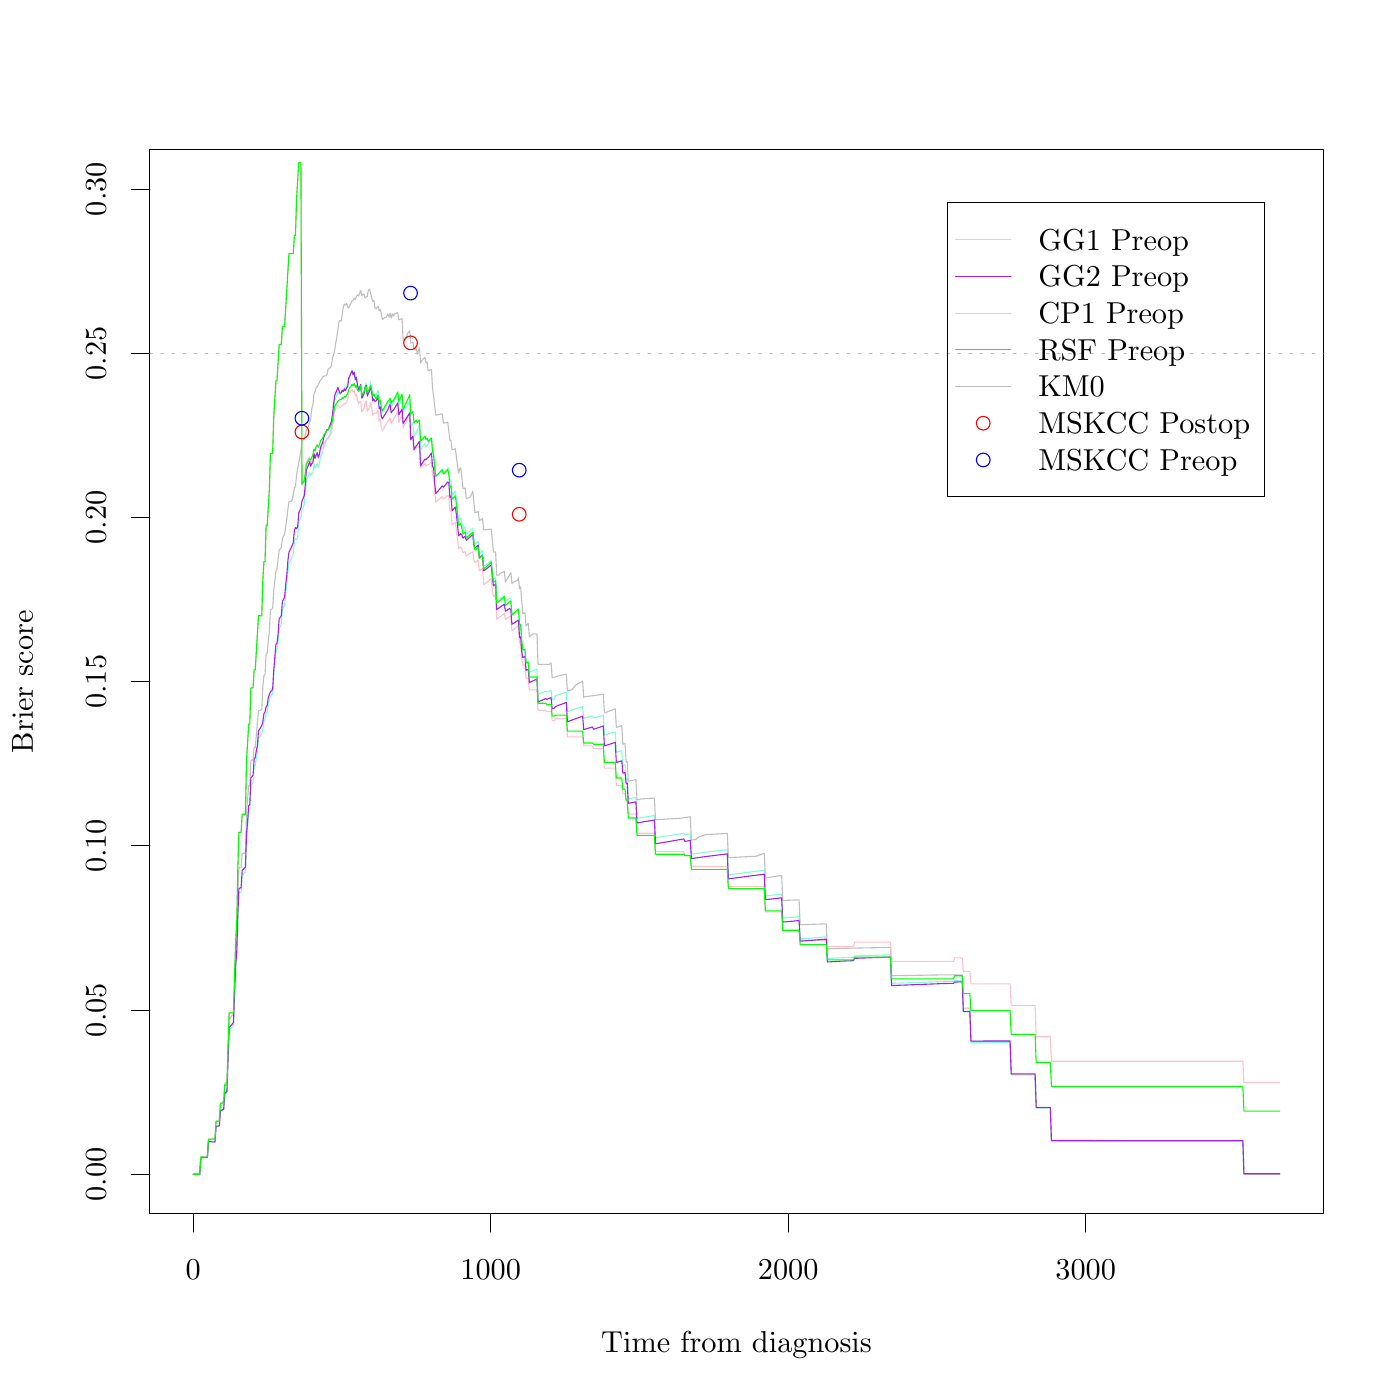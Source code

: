 % Created by tikzDevice version 0.7.0 on 2015-01-19 17:55:10
% !TEX encoding = UTF-8 Unicode
\documentclass[11pt]{memoir}
\nonstopmode

\usepackage{tikz}

\usepackage[active,tightpage,psfixbb]{preview}

\PreviewEnvironment{pgfpicture}

\setlength\PreviewBorder{0pt}

\usepackage{amsmath}
\newcommand{\SweaveOpts}[1]{}  % do not interfere with LaTeX
\newcommand{\SweaveInput}[1]{} % because they are not real TeX commands
\newcommand{\Sexpr}[1]{}       % will only be parsed by R


\usepackage{geometry}
\usepackage{amsmath}
\usepackage{lscape}
\geometry{verbose,tmargin=2.5cm,bmargin=2.5cm,lmargin=2.5cm,rmargin=2.5cm}


\begin{document}

\begin{tikzpicture}[x=1pt,y=1pt]
\definecolor[named]{fillColor}{rgb}{1.00,1.00,1.00}
\path[use as bounding box,fill=fillColor,fill opacity=0.00] (0,0) rectangle (505.89,505.89);
\begin{scope}
\path[clip] ( 54.12, 67.32) rectangle (478.17,451.77);
\definecolor[named]{drawColor}{rgb}{0.50,1.00,0.83}

\path[draw=drawColor,line width= 0.4pt,line join=round,line cap=round] ( 69.83, 81.56) --
	( 70.22, 81.56) --
	( 70.61, 81.56) --
	( 71.00, 81.56) --
	( 71.40, 81.56) --
	( 71.79, 81.56) --
	( 72.18, 81.57) --
	( 72.58, 87.67) --
	( 72.97, 87.64) --
	( 73.36, 87.62) --
	( 73.76, 87.60) --
	( 74.15, 87.58) --
	( 74.54, 87.58) --
	( 74.93, 87.59) --
	( 75.33, 93.49) --
	( 75.72, 93.42) --
	( 76.11, 93.37) --
	( 76.51, 93.32) --
	( 76.90, 93.27) --
	( 77.29, 93.25) --
	( 77.69, 93.27) --
	( 78.08, 98.85) --
	( 78.47, 98.85) --
	( 78.87, 98.88) --
	( 79.26, 98.94) --
	( 79.65,104.35) --
	( 80.04,104.43) --
	( 80.44,104.56) --
	( 80.83,104.75) --
	( 81.22,110.44) --
	( 81.62,110.68) --
	( 82.01,110.98) --
	( 82.40,122.48) --
	( 82.80,133.83) --
	( 83.19,134.11) --
	( 83.58,134.47) --
	( 83.97,134.90) --
	( 84.37,135.40) --
	( 84.76,146.22) --
	( 85.15,155.88) --
	( 85.55,160.33) --
	( 85.94,174.03) --
	( 86.33,183.27) --
	( 86.73,183.35) --
	( 87.12,183.50) --
	( 87.51,189.71) --
	( 87.91,189.98) --
	( 88.30,190.33) --
	( 88.69,190.75) --
	( 89.08,202.58) --
	( 89.48,207.33) --
	( 89.87,212.73) --
	( 90.26,213.07) --
	( 90.66,222.26) --
	( 91.05,222.61) --
	( 91.44,223.04) --
	( 91.84,228.77) --
	( 92.23,229.30) --
	( 92.62,231.86) --
	( 93.01,233.84) --
	( 93.41,239.07) --
	( 93.80,239.62) --
	( 94.19,240.23) --
	( 94.59,240.91) --
	( 94.98,242.64) --
	( 95.37,245.28) --
	( 95.77,245.87) --
	( 96.16,248.06) --
	( 96.55,248.59) --
	( 96.94,251.57) --
	( 97.34,252.94) --
	( 97.73,254.28) --
	( 98.12,254.73) --
	( 98.52,255.24) --
	( 98.91,262.16) --
	( 99.30,266.79) --
	( 99.70,270.48) --
	(100.09,271.00) --
	(100.48,273.88) --
	(100.88,278.91) --
	(101.27,279.50) --
	(101.66,280.15) --
	(102.05,285.59) --
	(102.45,286.32) --
	(102.84,287.11) --
	(103.23,291.55) --
	(103.63,294.76) --
	(104.02,299.20) --
	(104.41,302.25) --
	(104.81,303.06) --
	(105.20,303.92) --
	(105.59,304.85) --
	(105.98,305.81) --
	(106.38,310.29) --
	(106.77,311.30) --
	(107.16,310.87) --
	(107.56,311.83) --
	(107.95,317.27) --
	(108.34,318.21) --
	(108.74,319.19) --
	(109.13,321.61) --
	(109.52,322.61) --
	(109.91,323.65) --
	(110.31,327.29) --
	(110.70,331.98) --
	(111.09,333.04) --
	(111.49,334.14) --
	(111.88,335.28) --
	(112.27,333.91) --
	(112.67,334.98) --
	(113.06,334.90) --
	(113.45,338.10) --
	(113.85,336.71) --
	(114.24,337.42) --
	(114.63,338.33) --
	(115.02,336.93) --
	(115.42,338.38) --
	(115.81,340.74) --
	(116.20,341.62) --
	(116.60,342.53) --
	(116.99,344.34) --
	(117.38,345.32) --
	(117.78,346.33) --
	(118.17,347.38) --
	(118.56,347.63) --
	(118.95,348.67) --
	(119.35,349.73) --
	(119.74,350.83) --
	(120.13,353.19) --
	(120.53,357.42) --
	(120.92,361.10) --
	(121.31,362.16) --
	(121.71,363.23) --
	(122.10,364.34) --
	(122.49,363.83) --
	(122.88,363.26) --
	(123.28,363.79) --
	(123.67,364.82) --
	(124.06,364.66) --
	(124.46,365.68) --
	(124.85,365.42) --
	(125.24,366.44) --
	(125.64,367.22) --
	(126.03,369.14) --
	(126.42,370.08) --
	(126.82,371.03) --
	(127.21,372.01) --
	(127.60,370.82) --
	(127.99,371.79) --
	(128.39,368.89) --
	(128.78,369.84) --
	(129.17,366.83) --
	(129.57,365.40) --
	(129.96,366.32) --
	(130.35,366.42) --
	(130.75,361.90) --
	(131.14,362.74) --
	(131.53,363.60) --
	(131.92,366.45) --
	(132.32,367.32) --
	(132.71,363.68) --
	(133.10,364.54) --
	(133.50,365.41) --
	(133.89,368.06) --
	(134.28,365.65) --
	(134.68,362.60) --
	(135.07,363.41) --
	(135.46,363.40) --
	(135.85,363.32) --
	(136.25,364.05) --
	(136.64,364.79) --
	(137.03,360.77) --
	(137.43,361.51) --
	(137.82,357.69) --
	(138.21,356.93) --
	(138.61,357.63) --
	(139.00,358.35) --
	(139.39,359.07) --
	(139.79,359.80) --
	(140.18,360.54) --
	(140.57,360.42) --
	(140.96,361.15) --
	(141.36,358.92) --
	(141.75,359.63) --
	(142.14,360.61) --
	(142.54,361.29) --
	(142.93,361.97) --
	(143.32,362.66) --
	(143.72,363.37) --
	(144.11,359.27) --
	(144.50,359.99) --
	(144.89,360.72) --
	(145.29,361.46) --
	(145.68,356.92) --
	(146.07,357.58) --
	(146.47,358.24) --
	(146.86,358.89) --
	(147.25,359.55) --
	(147.65,360.21) --
	(148.04,360.89) --
	(148.43,351.92) --
	(148.82,352.57) --
	(149.22,353.22) --
	(149.61,348.25) --
	(150.00,348.90) --
	(150.40,349.57) --
	(150.79,350.64) --
	(151.18,351.27) --
	(151.58,351.91) --
	(151.97,343.17) --
	(152.36,343.78) --
	(152.76,344.38) --
	(153.15,345.00) --
	(153.54,345.63) --
	(153.93,344.28) --
	(154.33,344.87) --
	(154.72,345.59) --
	(155.11,346.17) --
	(155.51,346.76) --
	(155.90,347.35) --
	(156.29,343.09) --
	(156.69,343.11) --
	(157.08,337.49) --
	(157.47,333.59) --
	(157.86,334.05) --
	(158.26,334.50) --
	(158.65,334.97) --
	(159.04,335.45) --
	(159.44,335.93) --
	(159.83,336.43) --
	(160.22,334.79) --
	(160.62,335.27) --
	(161.01,335.76) --
	(161.40,336.25) --
	(161.80,336.72) --
	(162.19,336.92) --
	(162.58,331.87) --
	(162.97,332.32) --
	(163.37,327.14) --
	(163.76,327.58) --
	(164.15,328.04) --
	(164.55,328.49) --
	(164.94,325.42) --
	(165.33,321.49) --
	(165.73,317.94) --
	(166.12,318.32) --
	(166.51,318.69) --
	(166.90,317.04) --
	(167.30,314.81) --
	(167.69,315.15) --
	(168.08,315.50) --
	(168.48,312.94) --
	(168.87,313.28) --
	(169.26,313.63) --
	(169.66,313.98) --
	(170.05,314.33) --
	(170.44,314.67) --
	(170.83,315.02) --
	(171.23,311.24) --
	(171.62,309.25) --
	(172.01,309.56) --
	(172.41,309.88) --
	(172.80,310.21) --
	(173.19,305.88) --
	(173.59,306.19) --
	(173.98,306.50) --
	(174.37,306.81) --
	(174.77,301.16) --
	(175.16,301.45) --
	(175.55,301.75) --
	(175.94,302.06) --
	(176.34,302.36) --
	(176.73,302.67) --
	(177.12,302.99) --
	(177.52,303.31) --
	(177.91,298.89) --
	(178.30,296.58) --
	(178.70,296.87) --
	(179.09,297.17) --
	(179.48,288.76) --
	(179.87,289.03) --
	(180.27,289.30) --
	(180.66,289.57) --
	(181.05,289.83) --
	(181.45,290.09) --
	(181.84,290.35) --
	(182.23,290.61) --
	(182.63,288.72) --
	(183.02,288.95) --
	(183.41,289.19) --
	(183.80,289.43) --
	(184.20,289.67) --
	(184.59,289.35) --
	(184.98,284.06) --
	(185.38,284.29) --
	(185.77,284.52) --
	(186.16,284.75) --
	(186.56,284.99) --
	(186.95,285.23) --
	(187.34,285.46) --
	(187.74,279.12) --
	(188.13,279.35) --
	(188.52,274.03) --
	(188.91,270.72) --
	(189.31,270.92) --
	(189.70,271.13) --
	(190.09,266.58) --
	(190.49,266.77) --
	(190.88,266.96) --
	(191.27,262.96) --
	(191.67,263.13) --
	(192.06,263.30) --
	(192.45,263.48) --
	(192.84,263.64) --
	(193.24,263.81) --
	(193.63,263.97) --
	(194.02,264.14) --
	(194.42,255.03) --
	(194.81,255.18) --
	(195.20,255.33) --
	(195.60,255.48) --
	(195.99,255.63) --
	(196.38,255.79) --
	(196.77,255.94) --
	(197.17,256.10) --
	(197.56,255.80) --
	(197.95,255.96) --
	(198.35,256.12) --
	(198.74,256.28) --
	(199.13,256.44) --
	(199.53,252.97) --
	(199.92,253.10) --
	(200.31,253.23) --
	(200.71,254.46) --
	(201.10,254.59) --
	(201.49,254.72) --
	(201.88,254.85) --
	(202.28,254.98) --
	(202.67,255.10) --
	(203.06,255.23) --
	(203.46,255.36) --
	(203.85,255.49) --
	(204.24,255.62) --
	(204.64,255.75) --
	(205.03,248.73) --
	(205.42,248.86) --
	(205.81,249.00) --
	(206.21,249.13) --
	(206.60,249.26) --
	(206.99,249.39) --
	(207.39,249.52) --
	(207.78,249.65) --
	(208.17,249.78) --
	(208.57,249.91) --
	(208.96,250.04) --
	(209.35,250.17) --
	(209.74,250.30) --
	(210.14,250.43) --
	(210.53,250.56) --
	(210.92,246.32) --
	(211.32,246.43) --
	(211.71,246.53) --
	(212.10,246.63) --
	(212.50,246.74) --
	(212.89,246.84) --
	(213.28,246.95) --
	(213.68,247.06) --
	(214.07,247.17) --
	(214.46,246.41) --
	(214.85,246.53) --
	(215.25,246.64) --
	(215.64,246.75) --
	(216.03,246.87) --
	(216.43,246.98) --
	(216.82,247.10) --
	(217.21,247.22) --
	(217.61,247.34) --
	(218.00,247.46) --
	(218.39,240.30) --
	(218.78,240.42) --
	(219.18,240.53) --
	(219.57,240.64) --
	(219.96,240.75) --
	(220.36,240.86) --
	(220.75,240.97) --
	(221.14,241.08) --
	(221.54,241.19) --
	(221.93,241.30) --
	(222.32,241.41) --
	(222.71,234.10) --
	(223.11,234.21) --
	(223.50,234.31) --
	(223.89,234.42) --
	(224.29,234.53) --
	(224.68,234.63) --
	(225.07,229.28) --
	(225.47,229.38) --
	(225.86,229.47) --
	(226.25,224.49) --
	(226.65,224.57) --
	(227.04,217.25) --
	(227.43,217.32) --
	(227.82,217.38) --
	(228.22,217.45) --
	(228.61,217.51) --
	(229.00,217.58) --
	(229.40,217.65) --
	(229.79,217.72) --
	(230.18,210.19) --
	(230.58,210.25) --
	(230.97,210.32) --
	(231.36,210.39) --
	(231.75,210.46) --
	(232.15,210.52) --
	(232.54,210.58) --
	(232.93,210.63) --
	(233.33,210.69) --
	(233.72,210.75) --
	(234.11,210.82) --
	(234.51,210.88) --
	(234.90,210.94) --
	(235.29,211.00) --
	(235.69,211.06) --
	(236.08,211.13) --
	(236.47,211.19) --
	(236.86,203.19) --
	(237.26,203.25) --
	(237.65,203.30) --
	(238.04,203.36) --
	(238.44,203.42) --
	(238.83,203.47) --
	(239.22,203.53) --
	(239.62,203.59) --
	(240.01,203.65) --
	(240.40,203.71) --
	(240.79,203.77) --
	(241.19,203.83) --
	(241.58,203.89) --
	(241.97,203.95) --
	(242.37,204.01) --
	(242.76,204.07) --
	(243.15,204.14) --
	(243.55,204.20) --
	(243.94,204.26) --
	(244.33,204.33) --
	(244.72,204.39) --
	(245.12,204.45) --
	(245.51,204.52) --
	(245.90,204.58) --
	(246.30,204.64) --
	(246.69,204.70) --
	(247.08,204.75) --
	(247.48,204.30) --
	(247.87,204.36) --
	(248.26,204.42) --
	(248.66,204.48) --
	(249.05,204.54) --
	(249.44,204.60) --
	(249.83,197.25) --
	(250.23,197.31) --
	(250.62,197.36) --
	(251.01,197.41) --
	(251.41,197.47) --
	(251.80,197.52) --
	(252.19,197.57) --
	(252.59,197.62) --
	(252.98,197.67) --
	(253.37,197.72) --
	(253.76,197.77) --
	(254.16,197.82) --
	(254.55,197.88) --
	(254.94,197.93) --
	(255.34,197.97) --
	(255.73,198.02) --
	(256.12,198.06) --
	(256.52,198.11) --
	(256.91,198.15) --
	(257.30,198.20) --
	(257.69,198.24) --
	(258.09,198.29) --
	(258.48,198.34) --
	(258.87,198.38) --
	(259.27,198.43) --
	(259.66,198.48) --
	(260.05,198.52) --
	(260.45,198.57) --
	(260.84,198.62) --
	(261.23,198.66) --
	(261.63,198.71) --
	(262.02,198.76) --
	(262.41,198.81) --
	(262.80,198.85) --
	(263.20,189.79) --
	(263.59,189.84) --
	(263.98,189.89) --
	(264.38,189.93) --
	(264.77,189.98) --
	(265.16,190.03) --
	(265.56,190.07) --
	(265.95,190.12) --
	(266.34,190.17) --
	(266.73,190.22) --
	(267.13,190.27) --
	(267.52,190.31) --
	(267.91,190.36) --
	(268.31,190.41) --
	(268.70,190.46) --
	(269.09,190.51) --
	(269.49,190.56) --
	(269.88,190.61) --
	(270.27,190.66) --
	(270.66,190.71) --
	(271.06,190.76) --
	(271.45,190.81) --
	(271.84,190.86) --
	(272.24,190.91) --
	(272.63,190.96) --
	(273.02,191.01) --
	(273.42,191.05) --
	(273.81,191.10) --
	(274.20,191.14) --
	(274.60,191.19) --
	(274.99,191.23) --
	(275.38,191.27) --
	(275.77,191.32) --
	(276.17,191.36) --
	(276.56,182.16) --
	(276.95,182.20) --
	(277.35,182.25) --
	(277.74,182.29) --
	(278.13,182.33) --
	(278.53,182.37) --
	(278.92,182.42) --
	(279.31,182.46) --
	(279.70,182.50) --
	(280.10,182.54) --
	(280.49,182.59) --
	(280.88,182.63) --
	(281.28,182.67) --
	(281.67,182.71) --
	(282.06,182.75) --
	(282.46,182.78) --
	(282.85,174.14) --
	(283.24,174.17) --
	(283.63,174.20) --
	(284.03,174.24) --
	(284.42,174.27) --
	(284.81,174.30) --
	(285.21,174.34) --
	(285.60,174.37) --
	(285.99,174.40) --
	(286.39,174.44) --
	(286.78,174.47) --
	(287.17,174.51) --
	(287.57,174.54) --
	(287.96,174.57) --
	(288.35,174.61) --
	(288.74,174.64) --
	(289.14,166.63) --
	(289.53,166.66) --
	(289.92,166.69) --
	(290.32,166.72) --
	(290.71,166.75) --
	(291.10,166.78) --
	(291.50,166.80) --
	(291.89,166.83) --
	(292.28,166.86) --
	(292.67,166.89) --
	(293.07,166.92) --
	(293.46,166.95) --
	(293.85,166.98) --
	(294.25,167.01) --
	(294.64,167.04) --
	(295.03,167.08) --
	(295.43,167.11) --
	(295.82,167.14) --
	(296.21,167.17) --
	(296.60,167.20) --
	(297.00,167.23) --
	(297.39,167.26) --
	(297.78,167.29) --
	(298.18,167.32) --
	(298.57,167.35) --
	(298.96,159.52) --
	(299.36,159.54) --
	(299.75,159.56) --
	(300.14,159.58) --
	(300.54,159.60) --
	(300.93,159.62) --
	(301.32,159.64) --
	(301.71,159.66) --
	(302.11,159.68) --
	(302.50,159.71) --
	(302.89,159.73) --
	(303.29,159.75) --
	(303.68,159.77) --
	(304.07,159.79) --
	(304.47,159.80) --
	(304.86,159.81) --
	(305.25,159.83) --
	(305.64,159.84) --
	(306.04,159.86) --
	(306.43,159.87) --
	(306.82,159.89) --
	(307.22,159.90) --
	(307.61,159.91) --
	(308.00,159.93) --
	(308.40,159.94) --
	(308.79,160.44) --
	(309.18,160.45) --
	(309.58,160.47) --
	(309.97,160.48) --
	(310.36,160.49) --
	(310.75,160.51) --
	(311.15,160.52) --
	(311.54,160.53) --
	(311.93,160.54) --
	(312.33,160.56) --
	(312.72,160.57) --
	(313.11,160.58) --
	(313.51,160.60) --
	(313.90,160.61) --
	(314.29,160.62) --
	(314.68,160.64) --
	(315.08,160.65) --
	(315.47,160.66) --
	(315.86,160.68) --
	(316.26,160.69) --
	(316.65,160.70) --
	(317.04,160.72) --
	(317.44,160.73) --
	(317.83,160.75) --
	(318.22,160.76) --
	(318.61,160.77) --
	(319.01,160.79) --
	(319.40,160.80) --
	(319.79,160.81) --
	(320.19,160.83) --
	(320.58,160.84) --
	(320.97,160.85) --
	(321.37,160.87) --
	(321.76,160.88) --
	(322.15,150.56) --
	(322.55,150.57) --
	(322.94,150.58) --
	(323.33,150.60) --
	(323.72,150.61) --
	(324.12,150.62) --
	(324.51,150.64) --
	(324.90,150.65) --
	(325.30,150.66) --
	(325.69,150.68) --
	(326.08,150.69) --
	(326.48,150.70) --
	(326.87,150.72) --
	(327.26,150.73) --
	(327.65,150.74) --
	(328.05,150.76) --
	(328.44,150.77) --
	(328.83,150.78) --
	(329.23,150.80) --
	(329.62,150.81) --
	(330.01,150.83) --
	(330.41,150.84) --
	(330.80,150.85) --
	(331.19,150.87) --
	(331.58,150.88) --
	(331.98,150.89) --
	(332.37,150.91) --
	(332.76,150.92) --
	(333.16,150.94) --
	(333.55,150.95) --
	(333.94,150.96) --
	(334.34,150.98) --
	(334.73,150.99) --
	(335.12,151.00) --
	(335.52,151.02) --
	(335.91,151.03) --
	(336.30,151.05) --
	(336.69,151.06) --
	(337.09,151.07) --
	(337.48,151.09) --
	(337.87,151.10) --
	(338.27,151.12) --
	(338.66,151.13) --
	(339.05,151.15) --
	(339.45,151.16) --
	(339.84,151.17) --
	(340.23,151.19) --
	(340.62,151.20) --
	(341.02,151.21) --
	(341.41,151.22) --
	(341.80,151.23) --
	(342.20,151.24) --
	(342.59,151.25) --
	(342.98,151.25) --
	(343.38,151.26) --
	(343.77,151.27) --
	(344.16,151.28) --
	(344.55,151.28) --
	(344.95,151.51) --
	(345.34,151.52) --
	(345.73,151.52) --
	(346.13,151.53) --
	(346.52,151.54) --
	(346.91,151.54) --
	(347.31,151.55) --
	(347.70,151.56) --
	(348.09,140.34) --
	(348.49,140.34) --
	(348.88,140.35) --
	(349.27,140.35) --
	(349.66,140.36) --
	(350.06,140.36) --
	(350.45,140.37) --
	(350.84,129.19) --
	(351.24,129.19) --
	(351.63,129.20) --
	(352.02,129.20) --
	(352.42,129.20) --
	(352.81,129.20) --
	(353.20,129.20) --
	(353.59,129.21) --
	(353.99,129.21) --
	(354.38,129.21) --
	(354.77,129.21) --
	(355.17,129.21) --
	(355.56,129.22) --
	(355.95,129.22) --
	(356.35,129.22) --
	(356.74,129.22) --
	(357.13,129.23) --
	(357.52,129.23) --
	(357.92,129.23) --
	(358.31,129.23) --
	(358.70,129.23) --
	(359.10,129.24) --
	(359.49,129.24) --
	(359.88,129.24) --
	(360.28,129.24) --
	(360.67,129.24) --
	(361.06,129.25) --
	(361.46,129.25) --
	(361.85,129.25) --
	(362.24,129.25) --
	(362.63,129.26) --
	(363.03,129.26) --
	(363.42,129.26) --
	(363.81,129.26) --
	(364.21,129.26) --
	(364.60,129.27) --
	(364.99,129.27) --
	(365.39,117.49) --
	(365.78,117.49) --
	(366.17,117.49) --
	(366.56,117.49) --
	(366.96,117.49) --
	(367.35,117.49) --
	(367.74,117.49) --
	(368.14,117.49) --
	(368.53,117.50) --
	(368.92,117.50) --
	(369.32,117.50) --
	(369.71,117.50) --
	(370.10,117.50) --
	(370.49,117.50) --
	(370.89,117.50) --
	(371.28,117.50) --
	(371.67,117.50) --
	(372.07,117.51) --
	(372.46,117.51) --
	(372.85,117.51) --
	(373.25,117.51) --
	(373.64,117.51) --
	(374.03,117.51) --
	(374.43,105.45) --
	(374.82,105.45) --
	(375.21,105.45) --
	(375.60,105.45) --
	(376.00,105.45) --
	(376.39,105.45) --
	(376.78,105.45) --
	(377.18,105.45) --
	(377.57,105.45) --
	(377.96,105.45) --
	(378.36,105.46) --
	(378.75,105.46) --
	(379.14,105.46) --
	(379.53,105.46) --
	(379.93, 93.55) --
	(380.32, 93.55) --
	(380.71, 93.55) --
	(381.11, 93.55) --
	(381.50, 93.55) --
	(381.89, 93.55) --
	(382.29, 93.55) --
	(382.68, 93.55) --
	(383.07, 93.55) --
	(383.47, 93.55) --
	(383.86, 93.55) --
	(384.25, 93.55) --
	(384.64, 93.55) --
	(385.04, 93.55) --
	(385.43, 93.55) --
	(385.82, 93.55) --
	(386.22, 93.55) --
	(386.61, 93.55) --
	(387.00, 93.55) --
	(387.40, 93.55) --
	(387.79, 93.55) --
	(388.18, 93.55) --
	(388.57, 93.55) --
	(388.97, 93.55) --
	(389.36, 93.55) --
	(389.75, 93.55) --
	(390.15, 93.55) --
	(390.54, 93.55) --
	(390.93, 93.55) --
	(391.33, 93.55) --
	(391.72, 93.55) --
	(392.11, 93.55) --
	(392.50, 93.55) --
	(392.90, 93.55) --
	(393.29, 93.55) --
	(393.68, 93.55) --
	(394.08, 93.55) --
	(394.47, 93.55) --
	(394.86, 93.55) --
	(395.26, 93.55) --
	(395.65, 93.55) --
	(396.04, 93.55) --
	(396.44, 93.55) --
	(396.83, 93.55) --
	(397.22, 93.55) --
	(397.61, 93.55) --
	(398.01, 93.55) --
	(398.40, 93.55) --
	(398.79, 93.55) --
	(399.19, 93.55) --
	(399.58, 93.55) --
	(399.97, 93.55) --
	(400.37, 93.55) --
	(400.76, 93.55) --
	(401.15, 93.55) --
	(401.54, 93.55) --
	(401.94, 93.55) --
	(402.33, 93.55) --
	(402.72, 93.55) --
	(403.12, 93.56) --
	(403.51, 93.56) --
	(403.90, 93.56) --
	(404.30, 93.56) --
	(404.69, 93.56) --
	(405.08, 93.56) --
	(405.47, 93.56) --
	(405.87, 93.56) --
	(406.26, 93.56) --
	(406.65, 93.56) --
	(407.05, 93.56) --
	(407.44, 93.56) --
	(407.83, 93.56) --
	(408.23, 93.56) --
	(408.62, 93.56) --
	(409.01, 93.56) --
	(409.41, 93.56) --
	(409.80, 93.56) --
	(410.19, 93.56) --
	(410.58, 93.56) --
	(410.98, 93.56) --
	(411.37, 93.56) --
	(411.76, 93.56) --
	(412.16, 93.56) --
	(412.55, 93.56) --
	(412.94, 93.56) --
	(413.34, 93.56) --
	(413.73, 93.56) --
	(414.12, 93.56) --
	(414.51, 93.56) --
	(414.91, 93.56) --
	(415.30, 93.56) --
	(415.69, 93.56) --
	(416.09, 93.56) --
	(416.48, 93.56) --
	(416.87, 93.56) --
	(417.27, 93.56) --
	(417.66, 93.56) --
	(418.05, 93.56) --
	(418.44, 93.56) --
	(418.84, 93.56) --
	(419.23, 93.56) --
	(419.62, 93.56) --
	(420.02, 93.56) --
	(420.41, 93.56) --
	(420.80, 93.56) --
	(421.20, 93.56) --
	(421.59, 93.56) --
	(421.98, 93.56) --
	(422.38, 93.56) --
	(422.77, 93.56) --
	(423.16, 93.56) --
	(423.55, 93.56) --
	(423.95, 93.56) --
	(424.34, 93.56) --
	(424.73, 93.56) --
	(425.13, 93.56) --
	(425.52, 93.56) --
	(425.91, 93.56) --
	(426.31, 93.56) --
	(426.70, 93.56) --
	(427.09, 93.56) --
	(427.48, 93.56) --
	(427.88, 93.56) --
	(428.27, 93.56) --
	(428.66, 93.56) --
	(429.06, 93.56) --
	(429.45, 93.56) --
	(429.84, 93.56) --
	(430.24, 93.56) --
	(430.63, 93.56) --
	(431.02, 93.56) --
	(431.41, 93.56) --
	(431.81, 93.56) --
	(432.20, 93.56) --
	(432.59, 93.56) --
	(432.99, 93.56) --
	(433.38, 93.56) --
	(433.77, 93.56) --
	(434.17, 93.56) --
	(434.56, 93.56) --
	(434.95, 93.56) --
	(435.35, 93.56) --
	(435.74, 93.56) --
	(436.13, 93.56) --
	(436.52, 93.56) --
	(436.92, 93.56) --
	(437.31, 93.56) --
	(437.70, 93.56) --
	(438.10, 93.56) --
	(438.49, 93.56) --
	(438.88, 93.56) --
	(439.28, 93.56) --
	(439.67, 93.56) --
	(440.06, 93.56) --
	(440.45, 93.56) --
	(440.85, 93.56) --
	(441.24, 93.56) --
	(441.63, 93.56) --
	(442.03, 93.56) --
	(442.42, 93.56) --
	(442.81, 93.56) --
	(443.21, 93.56) --
	(443.60, 93.56) --
	(443.99, 93.56) --
	(444.38, 93.56) --
	(444.78, 93.56) --
	(445.17, 93.56) --
	(445.56, 93.56) --
	(445.96, 93.56) --
	(446.35, 93.56) --
	(446.74, 93.56) --
	(447.14, 93.56) --
	(447.53, 93.56) --
	(447.92, 93.56) --
	(448.32, 93.56) --
	(448.71, 93.56) --
	(449.10, 93.56) --
	(449.49, 81.65) --
	(449.89, 81.65) --
	(450.28, 81.65) --
	(450.67, 81.65) --
	(451.07, 81.65) --
	(451.46, 81.65) --
	(451.85, 81.65) --
	(452.25, 81.65) --
	(452.64, 81.65) --
	(453.03, 81.65) --
	(453.42, 81.65) --
	(453.82, 81.65) --
	(454.21, 81.65) --
	(454.60, 81.65) --
	(455.00, 81.65) --
	(455.39, 81.65) --
	(455.78, 81.65) --
	(456.18, 81.65) --
	(456.57, 81.65) --
	(456.96, 81.65) --
	(457.36, 81.65) --
	(457.75, 81.65) --
	(458.14, 81.65) --
	(458.53, 81.65) --
	(458.93, 81.65) --
	(459.32, 81.65) --
	(459.71, 81.65) --
	(460.11, 81.65) --
	(460.50, 81.65) --
	(460.89, 81.65) --
	(461.29, 81.65) --
	(461.68, 81.65) --
	(462.07, 81.65) --
	(462.46, 81.65);
\end{scope}
\begin{scope}
\path[clip] (  0.00,  0.00) rectangle (505.89,505.89);
\definecolor[named]{drawColor}{rgb}{0.00,0.00,0.00}

\path[draw=drawColor,line width= 0.4pt,line join=round,line cap=round] ( 69.83, 67.32) -- (392.32, 67.32);

\path[draw=drawColor,line width= 0.4pt,line join=round,line cap=round] ( 69.83, 67.32) -- ( 69.83, 60.72);

\path[draw=drawColor,line width= 0.4pt,line join=round,line cap=round] (177.32, 67.32) -- (177.32, 60.72);

\path[draw=drawColor,line width= 0.4pt,line join=round,line cap=round] (284.82, 67.32) -- (284.82, 60.72);

\path[draw=drawColor,line width= 0.4pt,line join=round,line cap=round] (392.32, 67.32) -- (392.32, 60.72);

\node[text=drawColor,anchor=base,inner sep=0pt, outer sep=0pt, scale=  1.00] at ( 69.83, 43.56) {0};

\node[text=drawColor,anchor=base,inner sep=0pt, outer sep=0pt, scale=  1.00] at (177.32, 43.56) {1000};

\node[text=drawColor,anchor=base,inner sep=0pt, outer sep=0pt, scale=  1.00] at (284.82, 43.56) {2000};

\node[text=drawColor,anchor=base,inner sep=0pt, outer sep=0pt, scale=  1.00] at (392.32, 43.56) {3000};

\path[draw=drawColor,line width= 0.4pt,line join=round,line cap=round] ( 54.12, 81.56) -- ( 54.12,437.53);

\path[draw=drawColor,line width= 0.4pt,line join=round,line cap=round] ( 54.12, 81.56) -- ( 47.52, 81.56);

\path[draw=drawColor,line width= 0.4pt,line join=round,line cap=round] ( 54.12,140.89) -- ( 47.52,140.89);

\path[draw=drawColor,line width= 0.4pt,line join=round,line cap=round] ( 54.12,200.22) -- ( 47.52,200.22);

\path[draw=drawColor,line width= 0.4pt,line join=round,line cap=round] ( 54.12,259.55) -- ( 47.52,259.55);

\path[draw=drawColor,line width= 0.4pt,line join=round,line cap=round] ( 54.12,318.87) -- ( 47.52,318.87);

\path[draw=drawColor,line width= 0.4pt,line join=round,line cap=round] ( 54.12,378.20) -- ( 47.52,378.20);

\path[draw=drawColor,line width= 0.4pt,line join=round,line cap=round] ( 54.12,437.53) -- ( 47.52,437.53);

\node[text=drawColor,rotate= 90.00,anchor=base,inner sep=0pt, outer sep=0pt, scale=  1.00] at ( 38.28, 81.56) {0.00};

\node[text=drawColor,rotate= 90.00,anchor=base,inner sep=0pt, outer sep=0pt, scale=  1.00] at ( 38.28,140.89) {0.05};

\node[text=drawColor,rotate= 90.00,anchor=base,inner sep=0pt, outer sep=0pt, scale=  1.00] at ( 38.28,200.22) {0.10};

\node[text=drawColor,rotate= 90.00,anchor=base,inner sep=0pt, outer sep=0pt, scale=  1.00] at ( 38.28,259.55) {0.15};

\node[text=drawColor,rotate= 90.00,anchor=base,inner sep=0pt, outer sep=0pt, scale=  1.00] at ( 38.28,318.87) {0.20};

\node[text=drawColor,rotate= 90.00,anchor=base,inner sep=0pt, outer sep=0pt, scale=  1.00] at ( 38.28,378.20) {0.25};

\node[text=drawColor,rotate= 90.00,anchor=base,inner sep=0pt, outer sep=0pt, scale=  1.00] at ( 38.28,437.53) {0.30};

\path[draw=drawColor,line width= 0.4pt,line join=round,line cap=round] ( 54.12, 67.32) --
	(478.17, 67.32) --
	(478.17,451.77) --
	( 54.12,451.77) --
	( 54.12, 67.32);
\end{scope}
\begin{scope}
\path[clip] (  0.00,  0.00) rectangle (505.89,505.89);
\definecolor[named]{drawColor}{rgb}{0.00,0.00,0.00}

\node[text=drawColor,anchor=base,inner sep=0pt, outer sep=0pt, scale=  1.00] at (266.14, 17.16) {Time from diagnosis};

\node[text=drawColor,rotate= 90.00,anchor=base,inner sep=0pt, outer sep=0pt, scale=  1.00] at ( 11.88,259.55) {Brier score};
\end{scope}
\begin{scope}
\path[clip] ( 54.12, 67.32) rectangle (478.17,451.77);
\definecolor[named]{drawColor}{rgb}{0.75,0.75,0.75}

\path[draw=drawColor,line width= 0.4pt,line join=round,line cap=round] ( 69.83, 81.56) --
	( 70.22, 81.56) --
	( 70.61, 81.56) --
	( 71.00, 81.56) --
	( 71.40, 81.56) --
	( 71.79, 81.56) --
	( 72.18, 81.59) --
	( 72.58, 87.75) --
	( 72.97, 87.79) --
	( 73.36, 87.80) --
	( 73.76, 87.81) --
	( 74.15, 87.82) --
	( 74.54, 87.83) --
	( 74.93, 87.84) --
	( 75.33, 94.14) --
	( 75.72, 94.15) --
	( 76.11, 94.16) --
	( 76.51, 94.20) --
	( 76.90, 94.29) --
	( 77.29, 94.46) --
	( 77.69, 94.53) --
	( 78.08,100.70) --
	( 78.47,100.72) --
	( 78.87,100.75) --
	( 79.26,100.78) --
	( 79.65,106.97) --
	( 80.04,107.14) --
	( 80.44,107.68) --
	( 80.83,108.18) --
	( 81.22,114.34) --
	( 81.62,114.74) --
	( 82.01,115.03) --
	( 82.40,126.31) --
	( 82.80,137.54) --
	( 83.19,137.91) --
	( 83.58,138.66) --
	( 83.97,139.08) --
	( 84.37,139.34) --
	( 84.76,150.11) --
	( 85.15,160.76) --
	( 85.55,166.09) --
	( 85.94,182.14) --
	( 86.33,192.33) --
	( 86.73,192.35) --
	( 87.12,192.38) --
	( 87.51,197.43) --
	( 87.91,197.51) --
	( 88.30,197.65) --
	( 88.69,197.72) --
	( 89.08,212.37) --
	( 89.48,217.20) --
	( 89.87,221.96) --
	( 90.26,222.04) --
	( 90.66,231.27) --
	( 91.05,231.27) --
	( 91.44,231.27) --
	( 91.84,235.86) --
	( 92.23,235.82) --
	( 92.62,240.30) --
	( 93.01,244.73) --
	( 93.41,249.07) --
	( 93.80,249.07) --
	( 94.19,249.28) --
	( 94.59,249.52) --
	( 94.98,257.79) --
	( 95.37,261.89) --
	( 95.77,262.03) --
	( 96.16,269.80) --
	( 96.55,269.93) --
	( 96.94,274.12) --
	( 97.34,277.99) --
	( 97.73,285.58) --
	( 98.12,285.82) --
	( 98.52,285.96) --
	( 98.91,292.58) --
	( 99.30,295.94) --
	( 99.70,299.45) --
	(100.09,300.50) --
	(100.48,303.70) --
	(100.88,307.05) --
	(101.27,307.57) --
	(101.66,308.00) --
	(102.05,311.25) --
	(102.45,312.16) --
	(102.84,312.88) --
	(103.23,315.59) --
	(103.63,318.20) --
	(104.02,321.69) --
	(104.41,324.49) --
	(104.81,324.64) --
	(105.20,324.80) --
	(105.59,325.34) --
	(105.98,327.07) --
	(106.38,329.69) --
	(106.77,330.01) --
	(107.16,334.32) --
	(107.56,336.52) --
	(107.95,338.59) --
	(108.34,340.76) --
	(108.74,343.01) --
	(109.13,346.34) --
	(109.52,346.91) --
	(109.91,347.19) --
	(110.31,348.68) --
	(110.70,350.40) --
	(111.09,351.31) --
	(111.49,352.14) --
	(111.88,352.94) --
	(112.27,354.63) --
	(112.67,358.21) --
	(113.06,359.78) --
	(113.45,363.45) --
	(113.85,364.46) --
	(114.24,365.93) --
	(114.63,366.10) --
	(115.02,366.89) --
	(115.42,367.69) --
	(115.81,368.54) --
	(116.20,368.80) --
	(116.60,369.65) --
	(116.99,369.84) --
	(117.38,370.04) --
	(117.78,370.25) --
	(118.17,370.60) --
	(118.56,372.45) --
	(118.95,372.75) --
	(119.35,373.06) --
	(119.74,373.65) --
	(120.13,376.60) --
	(120.53,377.64) --
	(120.92,379.10) --
	(121.31,381.92) --
	(121.71,384.00) --
	(122.10,386.91) --
	(122.49,389.38) --
	(122.88,390.05) --
	(123.28,389.85) --
	(123.67,392.26) --
	(124.06,394.94) --
	(124.46,395.99) --
	(124.85,395.66) --
	(125.24,396.29) --
	(125.64,394.89) --
	(126.03,394.56) --
	(126.42,395.66) --
	(126.82,396.34) --
	(127.21,397.23) --
	(127.60,397.34) --
	(127.99,398.16) --
	(128.39,397.70) --
	(128.78,398.71) --
	(129.17,399.34) --
	(129.57,398.94) --
	(129.96,399.85) --
	(130.35,400.91) --
	(130.75,399.11) --
	(131.14,399.37) --
	(131.53,399.64) --
	(131.92,398.23) --
	(132.32,398.49) --
	(132.71,398.81) --
	(133.10,401.02) --
	(133.50,401.44) --
	(133.89,399.95) --
	(134.28,398.45) --
	(134.68,396.98) --
	(135.07,397.44) --
	(135.46,394.69) --
	(135.85,394.26) --
	(136.25,394.75) --
	(136.64,395.25) --
	(137.03,393.60) --
	(137.43,394.09) --
	(137.82,392.33) --
	(138.21,390.46) --
	(138.61,390.81) --
	(139.00,391.12) --
	(139.39,391.12) --
	(139.79,391.67) --
	(140.18,392.45) --
	(140.57,391.25) --
	(140.96,392.72) --
	(141.36,390.92) --
	(141.75,392.50) --
	(142.14,391.70) --
	(142.54,392.48) --
	(142.93,392.62) --
	(143.32,392.75) --
	(143.72,392.88) --
	(144.11,390.34) --
	(144.50,390.47) --
	(144.89,390.60) --
	(145.29,390.73) --
	(145.68,382.77) --
	(146.07,382.89) --
	(146.47,383.25) --
	(146.86,383.85) --
	(147.25,385.42) --
	(147.65,385.87) --
	(148.04,386.32) --
	(148.43,381.91) --
	(148.82,381.98) --
	(149.22,382.25) --
	(149.61,379.57) --
	(150.00,379.84) --
	(150.40,380.11) --
	(150.79,377.88) --
	(151.18,379.39) --
	(151.58,380.21) --
	(151.97,374.69) --
	(152.36,375.54) --
	(152.76,375.97) --
	(153.15,376.37) --
	(153.54,376.77) --
	(153.93,374.80) --
	(154.33,375.00) --
	(154.72,371.85) --
	(155.11,372.03) --
	(155.51,372.22) --
	(155.90,372.41) --
	(156.29,365.83) --
	(156.69,362.52) --
	(157.08,359.21) --
	(157.47,355.89) --
	(157.86,355.96) --
	(158.26,356.03) --
	(158.65,356.11) --
	(159.04,356.18) --
	(159.44,356.25) --
	(159.83,356.33) --
	(160.22,352.97) --
	(160.62,353.04) --
	(161.01,353.11) --
	(161.40,353.20) --
	(161.80,353.31) --
	(162.19,349.98) --
	(162.58,346.63) --
	(162.97,346.73) --
	(163.37,343.36) --
	(163.76,343.46) --
	(164.15,343.56) --
	(164.55,343.79) --
	(164.94,340.58) --
	(165.33,337.40) --
	(165.73,334.81) --
	(166.12,336.61) --
	(166.51,336.79) --
	(166.90,333.09) --
	(167.30,329.37) --
	(167.69,329.45) --
	(168.08,329.53) --
	(168.48,325.79) --
	(168.87,325.86) --
	(169.26,325.94) --
	(169.66,326.01) --
	(170.05,326.60) --
	(170.44,327.33) --
	(170.83,328.37) --
	(171.23,324.50) --
	(171.62,320.61) --
	(172.01,320.75) --
	(172.41,320.89) --
	(172.80,321.03) --
	(173.19,317.77) --
	(173.59,318.02) --
	(173.98,318.28) --
	(174.37,318.51) --
	(174.77,314.37) --
	(175.16,314.42) --
	(175.55,314.47) --
	(175.94,314.51) --
	(176.34,314.56) --
	(176.73,314.61) --
	(177.12,314.66) --
	(177.52,314.70) --
	(177.91,310.54) --
	(178.30,306.37) --
	(178.70,306.41) --
	(179.09,306.45) --
	(179.48,298.03) --
	(179.87,298.07) --
	(180.27,298.10) --
	(180.66,298.70) --
	(181.05,298.87) --
	(181.45,299.05) --
	(181.84,299.22) --
	(182.23,299.50) --
	(182.63,295.50) --
	(183.02,296.22) --
	(183.41,296.85) --
	(183.80,297.52) --
	(184.20,298.22) --
	(184.59,298.97) --
	(184.98,295.05) --
	(185.38,295.41) --
	(185.77,295.60) --
	(186.16,295.80) --
	(186.56,296.00) --
	(186.95,296.11) --
	(187.34,297.10) --
	(187.74,293.12) --
	(188.13,293.83) --
	(188.52,289.00) --
	(188.91,284.08) --
	(189.31,284.28) --
	(189.70,284.49) --
	(190.09,279.68) --
	(190.49,280.22) --
	(190.88,280.61) --
	(191.27,275.71) --
	(191.67,276.06) --
	(192.06,276.38) --
	(192.45,276.72) --
	(192.84,276.84) --
	(193.24,276.84) --
	(193.63,276.84) --
	(194.02,276.84) --
	(194.42,265.81) --
	(194.81,265.81) --
	(195.20,265.81) --
	(195.60,265.81) --
	(195.99,265.81) --
	(196.38,265.81) --
	(196.77,265.81) --
	(197.17,265.81) --
	(197.56,265.81) --
	(197.95,265.81) --
	(198.35,265.81) --
	(198.74,266.02) --
	(199.13,266.37) --
	(199.53,260.94) --
	(199.92,261.06) --
	(200.31,261.18) --
	(200.71,261.30) --
	(201.10,261.43) --
	(201.49,261.55) --
	(201.88,261.68) --
	(202.28,261.79) --
	(202.67,261.87) --
	(203.06,261.95) --
	(203.46,262.03) --
	(203.85,262.12) --
	(204.24,262.20) --
	(204.64,262.28) --
	(205.03,256.28) --
	(205.42,256.36) --
	(205.81,256.43) --
	(206.21,256.51) --
	(206.60,256.71) --
	(206.99,257.11) --
	(207.39,257.53) --
	(207.78,258.01) --
	(208.17,258.43) --
	(208.57,258.65) --
	(208.96,258.88) --
	(209.35,259.10) --
	(209.74,259.33) --
	(210.14,259.49) --
	(210.53,259.89) --
	(210.92,253.92) --
	(211.32,254.10) --
	(211.71,254.16) --
	(212.10,254.21) --
	(212.50,254.26) --
	(212.89,254.32) --
	(213.28,254.37) --
	(213.68,254.43) --
	(214.07,254.48) --
	(214.46,254.54) --
	(214.85,254.59) --
	(215.25,254.65) --
	(215.64,254.70) --
	(216.03,254.76) --
	(216.43,254.81) --
	(216.82,254.87) --
	(217.21,254.92) --
	(217.61,254.98) --
	(218.00,255.04) --
	(218.39,248.38) --
	(218.78,248.43) --
	(219.18,248.57) --
	(219.57,248.71) --
	(219.96,248.86) --
	(220.36,249.01) --
	(220.75,249.16) --
	(221.14,249.31) --
	(221.54,249.47) --
	(221.93,249.60) --
	(222.32,249.73) --
	(222.71,243.04) --
	(223.11,243.16) --
	(223.50,243.29) --
	(223.89,243.41) --
	(224.29,243.54) --
	(224.68,243.66) --
	(225.07,236.93) --
	(225.47,237.11) --
	(225.86,237.28) --
	(226.25,230.54) --
	(226.65,230.71) --
	(227.04,223.59) --
	(227.43,223.70) --
	(227.82,223.78) --
	(228.22,223.85) --
	(228.61,223.93) --
	(229.00,224.01) --
	(229.40,224.09) --
	(229.79,224.17) --
	(230.18,216.90) --
	(230.58,216.97) --
	(230.97,217.04) --
	(231.36,217.12) --
	(231.75,217.19) --
	(232.15,217.22) --
	(232.54,217.25) --
	(232.93,217.27) --
	(233.33,217.30) --
	(233.72,217.32) --
	(234.11,217.35) --
	(234.51,217.37) --
	(234.90,217.40) --
	(235.29,217.42) --
	(235.69,217.45) --
	(236.08,217.47) --
	(236.47,217.50) --
	(236.86,209.68) --
	(237.26,209.70) --
	(237.65,209.73) --
	(238.04,209.75) --
	(238.44,209.77) --
	(238.83,209.80) --
	(239.22,209.82) --
	(239.62,209.84) --
	(240.01,209.87) --
	(240.40,209.89) --
	(240.79,209.91) --
	(241.19,209.93) --
	(241.58,209.96) --
	(241.97,209.98) --
	(242.37,210.00) --
	(242.76,210.03) --
	(243.15,210.05) --
	(243.55,210.08) --
	(243.94,210.10) --
	(244.33,210.12) --
	(244.72,210.15) --
	(245.12,210.17) --
	(245.51,210.19) --
	(245.90,210.23) --
	(246.30,210.28) --
	(246.69,210.34) --
	(247.08,210.40) --
	(247.48,210.46) --
	(247.87,210.52) --
	(248.26,210.57) --
	(248.66,210.63) --
	(249.05,210.69) --
	(249.44,210.75) --
	(249.83,202.33) --
	(250.23,202.38) --
	(250.62,202.44) --
	(251.01,202.49) --
	(251.41,202.55) --
	(251.80,202.78) --
	(252.19,203.22) --
	(252.59,203.49) --
	(252.98,203.62) --
	(253.37,203.75) --
	(253.76,203.88) --
	(254.16,204.01) --
	(254.55,204.14) --
	(254.94,204.28) --
	(255.34,204.33) --
	(255.73,204.35) --
	(256.12,204.37) --
	(256.52,204.39) --
	(256.91,204.41) --
	(257.30,204.43) --
	(257.69,204.45) --
	(258.09,204.47) --
	(258.48,204.49) --
	(258.87,204.51) --
	(259.27,204.53) --
	(259.66,204.55) --
	(260.05,204.57) --
	(260.45,204.59) --
	(260.84,204.61) --
	(261.23,204.63) --
	(261.63,204.65) --
	(262.02,204.67) --
	(262.41,204.69) --
	(262.80,204.71) --
	(263.20,196.00) --
	(263.59,196.02) --
	(263.98,196.04) --
	(264.38,196.06) --
	(264.77,196.07) --
	(265.16,196.09) --
	(265.56,196.11) --
	(265.95,196.13) --
	(266.34,196.15) --
	(266.73,196.17) --
	(267.13,196.19) --
	(267.52,196.21) --
	(267.91,196.23) --
	(268.31,196.24) --
	(268.70,196.26) --
	(269.09,196.28) --
	(269.49,196.30) --
	(269.88,196.32) --
	(270.27,196.34) --
	(270.66,196.36) --
	(271.06,196.38) --
	(271.45,196.40) --
	(271.84,196.42) --
	(272.24,196.44) --
	(272.63,196.46) --
	(273.02,196.47) --
	(273.42,196.56) --
	(273.81,196.70) --
	(274.20,196.85) --
	(274.60,196.99) --
	(274.99,197.14) --
	(275.38,197.29) --
	(275.77,197.42) --
	(276.17,197.49) --
	(276.56,188.66) --
	(276.95,188.72) --
	(277.35,188.78) --
	(277.74,188.84) --
	(278.13,188.90) --
	(278.53,188.96) --
	(278.92,189.02) --
	(279.31,189.08) --
	(279.70,189.14) --
	(280.10,189.20) --
	(280.49,189.26) --
	(280.88,189.32) --
	(281.28,189.39) --
	(281.67,189.43) --
	(282.06,189.44) --
	(282.46,189.46) --
	(282.85,180.50) --
	(283.24,180.52) --
	(283.63,180.53) --
	(284.03,180.55) --
	(284.42,180.56) --
	(284.81,180.58) --
	(285.21,180.59) --
	(285.60,180.61) --
	(285.99,180.62) --
	(286.39,180.63) --
	(286.78,180.65) --
	(287.17,180.66) --
	(287.57,180.68) --
	(287.96,180.69) --
	(288.35,180.71) --
	(288.74,180.72) --
	(289.14,171.74) --
	(289.53,171.75) --
	(289.92,171.77) --
	(290.32,171.78) --
	(290.71,171.79) --
	(291.10,171.81) --
	(291.50,171.82) --
	(291.89,171.83) --
	(292.28,171.85) --
	(292.67,171.86) --
	(293.07,171.87) --
	(293.46,171.89) --
	(293.85,171.90) --
	(294.25,171.91) --
	(294.64,171.93) --
	(295.03,171.94) --
	(295.43,171.96) --
	(295.82,171.97) --
	(296.21,171.98) --
	(296.60,172.00) --
	(297.00,172.01) --
	(297.39,172.02) --
	(297.78,172.04) --
	(298.18,172.05) --
	(298.57,172.06) --
	(298.96,163.04) --
	(299.36,163.05) --
	(299.75,163.06) --
	(300.14,163.08) --
	(300.54,163.09) --
	(300.93,163.10) --
	(301.32,163.11) --
	(301.71,163.13) --
	(302.11,163.14) --
	(302.50,163.15) --
	(302.89,163.16) --
	(303.29,163.17) --
	(303.68,163.19) --
	(304.07,163.20) --
	(304.47,163.20) --
	(304.86,163.21) --
	(305.25,163.22) --
	(305.64,163.23) --
	(306.04,163.23) --
	(306.43,163.24) --
	(306.82,163.25) --
	(307.22,163.26) --
	(307.61,163.26) --
	(308.00,163.27) --
	(308.40,163.28) --
	(308.79,163.29) --
	(309.18,163.29) --
	(309.58,163.30) --
	(309.97,163.31) --
	(310.36,163.32) --
	(310.75,163.32) --
	(311.15,163.33) --
	(311.54,163.34) --
	(311.93,163.35) --
	(312.33,163.36) --
	(312.72,163.36) --
	(313.11,163.37) --
	(313.51,163.38) --
	(313.90,163.39) --
	(314.29,163.39) --
	(314.68,163.40) --
	(315.08,163.41) --
	(315.47,163.42) --
	(315.86,163.42) --
	(316.26,163.43) --
	(316.65,163.44) --
	(317.04,163.45) --
	(317.44,163.45) --
	(317.83,163.46) --
	(318.22,163.47) --
	(318.61,163.48) --
	(319.01,163.49) --
	(319.40,163.49) --
	(319.79,163.50) --
	(320.19,163.51) --
	(320.58,163.52) --
	(320.97,163.52) --
	(321.37,163.53) --
	(321.76,163.54) --
	(322.15,153.31) --
	(322.55,153.31) --
	(322.94,153.32) --
	(323.33,153.33) --
	(323.72,153.33) --
	(324.12,153.34) --
	(324.51,153.35) --
	(324.90,153.35) --
	(325.30,153.36) --
	(325.69,153.37) --
	(326.08,153.37) --
	(326.48,153.38) --
	(326.87,153.39) --
	(327.26,153.39) --
	(327.65,153.40) --
	(328.05,153.41) --
	(328.44,153.41) --
	(328.83,153.42) --
	(329.23,153.43) --
	(329.62,153.43) --
	(330.01,153.44) --
	(330.41,153.45) --
	(330.80,153.46) --
	(331.19,153.46) --
	(331.58,153.47) --
	(331.98,153.48) --
	(332.37,153.48) --
	(332.76,153.49) --
	(333.16,153.50) --
	(333.55,153.50) --
	(333.94,153.51) --
	(334.34,153.52) --
	(334.73,153.52) --
	(335.12,153.53) --
	(335.52,153.54) --
	(335.91,153.54) --
	(336.30,153.55) --
	(336.69,153.56) --
	(337.09,153.57) --
	(337.48,153.57) --
	(337.87,153.58) --
	(338.27,153.59) --
	(338.66,153.59) --
	(339.05,153.60) --
	(339.45,153.61) --
	(339.84,153.61) --
	(340.23,153.62) --
	(340.62,153.63) --
	(341.02,153.63) --
	(341.41,153.63) --
	(341.80,153.63) --
	(342.20,153.63) --
	(342.59,153.63) --
	(342.98,153.63) --
	(343.38,153.63) --
	(343.77,153.63) --
	(344.16,153.63) --
	(344.55,153.63) --
	(344.95,153.63) --
	(345.34,153.63) --
	(345.73,153.63) --
	(346.13,153.63) --
	(346.52,153.63) --
	(346.91,153.63) --
	(347.31,153.63) --
	(347.70,153.63) --
	(348.09,141.62) --
	(348.49,141.62) --
	(348.88,141.62) --
	(349.27,141.62) --
	(349.66,141.62) --
	(350.06,141.62) --
	(350.45,141.62) --
	(350.84,129.62) --
	(351.24,129.62) --
	(351.63,129.62) --
	(352.02,129.62) --
	(352.42,129.62) --
	(352.81,129.62) --
	(353.20,129.62) --
	(353.59,129.62) --
	(353.99,129.62) --
	(354.38,129.62) --
	(354.77,129.62) --
	(355.17,129.62) --
	(355.56,129.62) --
	(355.95,129.62) --
	(356.35,129.62) --
	(356.74,129.62) --
	(357.13,129.62) --
	(357.52,129.62) --
	(357.92,129.62) --
	(358.31,129.62) --
	(358.70,129.62) --
	(359.10,129.62) --
	(359.49,129.62) --
	(359.88,129.62) --
	(360.28,129.62) --
	(360.67,129.62) --
	(361.06,129.62) --
	(361.46,129.62) --
	(361.85,129.62) --
	(362.24,129.62) --
	(362.63,129.62) --
	(363.03,129.62) --
	(363.42,129.62) --
	(363.81,129.62) --
	(364.21,129.62) --
	(364.60,129.62) --
	(364.99,129.62) --
	(365.39,117.61) --
	(365.78,117.61) --
	(366.17,117.61) --
	(366.56,117.61) --
	(366.96,117.61) --
	(367.35,117.61) --
	(367.74,117.61) --
	(368.14,117.61) --
	(368.53,117.61) --
	(368.92,117.61) --
	(369.32,117.61) --
	(369.71,117.61) --
	(370.10,117.61) --
	(370.49,117.61) --
	(370.89,117.61) --
	(371.28,117.61) --
	(371.67,117.61) --
	(372.07,117.61) --
	(372.46,117.61) --
	(372.85,117.61) --
	(373.25,117.61) --
	(373.64,117.61) --
	(374.03,117.61) --
	(374.43,105.60) --
	(374.82,105.60) --
	(375.21,105.60) --
	(375.60,105.60) --
	(376.00,105.60) --
	(376.39,105.60) --
	(376.78,105.60) --
	(377.18,105.60) --
	(377.57,105.60) --
	(377.96,105.60) --
	(378.36,105.60) --
	(378.75,105.60) --
	(379.14,105.60) --
	(379.53,105.60) --
	(379.93, 93.59) --
	(380.32, 93.59) --
	(380.71, 93.59) --
	(381.11, 93.59) --
	(381.50, 93.59) --
	(381.89, 93.59) --
	(382.29, 93.59) --
	(382.68, 93.59) --
	(383.07, 93.59) --
	(383.47, 93.59) --
	(383.86, 93.59) --
	(384.25, 93.59) --
	(384.64, 93.59) --
	(385.04, 93.59) --
	(385.43, 93.59) --
	(385.82, 93.59) --
	(386.22, 93.59) --
	(386.61, 93.59) --
	(387.00, 93.59) --
	(387.40, 93.59) --
	(387.79, 93.59) --
	(388.18, 93.59) --
	(388.57, 93.59) --
	(388.97, 93.59) --
	(389.36, 93.59) --
	(389.75, 93.59) --
	(390.15, 93.59) --
	(390.54, 93.59) --
	(390.93, 93.59) --
	(391.33, 93.59) --
	(391.72, 93.59) --
	(392.11, 93.59) --
	(392.50, 93.59) --
	(392.90, 93.59) --
	(393.29, 93.59) --
	(393.68, 93.59) --
	(394.08, 93.59) --
	(394.47, 93.59) --
	(394.86, 93.59) --
	(395.26, 93.59) --
	(395.65, 93.59) --
	(396.04, 93.59) --
	(396.44, 93.59) --
	(396.83, 93.59) --
	(397.22, 93.59) --
	(397.61, 93.59) --
	(398.01, 93.59) --
	(398.40, 93.59) --
	(398.79, 93.59) --
	(399.19, 93.59) --
	(399.58, 93.59) --
	(399.97, 93.59) --
	(400.37, 93.59) --
	(400.76, 93.59) --
	(401.15, 93.59) --
	(401.54, 93.59) --
	(401.94, 93.59) --
	(402.33, 93.59) --
	(402.72, 93.59) --
	(403.12, 93.59) --
	(403.51, 93.59) --
	(403.90, 93.59) --
	(404.30, 93.59) --
	(404.69, 93.59) --
	(405.08, 93.59) --
	(405.47, 93.59) --
	(405.87, 93.59) --
	(406.26, 93.59) --
	(406.65, 93.59) --
	(407.05, 93.59) --
	(407.44, 93.59) --
	(407.83, 93.59) --
	(408.23, 93.59) --
	(408.62, 93.59) --
	(409.01, 93.59) --
	(409.41, 93.59) --
	(409.80, 93.59) --
	(410.19, 93.59) --
	(410.58, 93.59) --
	(410.98, 93.59) --
	(411.37, 93.59) --
	(411.76, 93.59) --
	(412.16, 93.59) --
	(412.55, 93.59) --
	(412.94, 93.59) --
	(413.34, 93.59) --
	(413.73, 93.59) --
	(414.12, 93.59) --
	(414.51, 93.59) --
	(414.91, 93.59) --
	(415.30, 93.59) --
	(415.69, 93.59) --
	(416.09, 93.59) --
	(416.48, 93.59) --
	(416.87, 93.59) --
	(417.27, 93.59) --
	(417.66, 93.59) --
	(418.05, 93.59) --
	(418.44, 93.59) --
	(418.84, 93.59) --
	(419.23, 93.59) --
	(419.62, 93.59) --
	(420.02, 93.59) --
	(420.41, 93.59) --
	(420.80, 93.59) --
	(421.20, 93.59) --
	(421.59, 93.59) --
	(421.98, 93.59) --
	(422.38, 93.59) --
	(422.77, 93.59) --
	(423.16, 93.59) --
	(423.55, 93.59) --
	(423.95, 93.59) --
	(424.34, 93.59) --
	(424.73, 93.59) --
	(425.13, 93.59) --
	(425.52, 93.59) --
	(425.91, 93.59) --
	(426.31, 93.59) --
	(426.70, 93.59) --
	(427.09, 93.59) --
	(427.48, 93.59) --
	(427.88, 93.59) --
	(428.27, 93.59) --
	(428.66, 93.59) --
	(429.06, 93.59) --
	(429.45, 93.59) --
	(429.84, 93.59) --
	(430.24, 93.59) --
	(430.63, 93.59) --
	(431.02, 93.59) --
	(431.41, 93.59) --
	(431.81, 93.59) --
	(432.20, 93.59) --
	(432.59, 93.59) --
	(432.99, 93.59) --
	(433.38, 93.59) --
	(433.77, 93.59) --
	(434.17, 93.59) --
	(434.56, 93.59) --
	(434.95, 93.59) --
	(435.35, 93.59) --
	(435.74, 93.59) --
	(436.13, 93.59) --
	(436.52, 93.59) --
	(436.92, 93.59) --
	(437.31, 93.59) --
	(437.70, 93.59) --
	(438.10, 93.59) --
	(438.49, 93.59) --
	(438.88, 93.59) --
	(439.28, 93.59) --
	(439.67, 93.59) --
	(440.06, 93.59) --
	(440.45, 93.59) --
	(440.85, 93.59) --
	(441.24, 93.59) --
	(441.63, 93.59) --
	(442.03, 93.59) --
	(442.42, 93.59) --
	(442.81, 93.59) --
	(443.21, 93.59) --
	(443.60, 93.59) --
	(443.99, 93.59) --
	(444.38, 93.59) --
	(444.78, 93.59) --
	(445.17, 93.59) --
	(445.56, 93.59) --
	(445.96, 93.59) --
	(446.35, 93.59) --
	(446.74, 93.59) --
	(447.14, 93.59) --
	(447.53, 93.59) --
	(447.92, 93.59) --
	(448.32, 93.59) --
	(448.71, 93.59) --
	(449.10, 93.59) --
	(449.49, 81.59) --
	(449.89, 81.59) --
	(450.28, 81.59) --
	(450.67, 81.59) --
	(451.07, 81.59) --
	(451.46, 81.59) --
	(451.85, 81.59) --
	(452.25, 81.59) --
	(452.64, 81.59) --
	(453.03, 81.59) --
	(453.42, 81.59) --
	(453.82, 81.59) --
	(454.21, 81.59) --
	(454.60, 81.59) --
	(455.00, 81.59) --
	(455.39, 81.59) --
	(455.78, 81.59) --
	(456.18, 81.59) --
	(456.57, 81.59) --
	(456.96, 81.59) --
	(457.36, 81.59) --
	(457.75, 81.59) --
	(458.14, 81.59) --
	(458.53, 81.59) --
	(458.93, 81.59) --
	(459.32, 81.59) --
	(459.71, 81.59) --
	(460.11, 81.59) --
	(460.50, 81.59) --
	(460.89, 81.59) --
	(461.29, 81.59) --
	(461.68, 81.59) --
	(462.07, 81.59) --
	(462.46, 81.59);
\definecolor[named]{drawColor}{rgb}{1.00,0.75,0.80}

\path[draw=drawColor,line width= 0.4pt,line join=round,line cap=round] ( 69.83, 81.56) --
	( 70.22, 81.56) --
	( 70.61, 81.56) --
	( 71.00, 81.56) --
	( 71.40, 81.56) --
	( 71.79, 81.56) --
	( 72.18, 81.56) --
	( 72.58, 87.77) --
	( 72.97, 87.77) --
	( 73.36, 87.77) --
	( 73.76, 87.77) --
	( 74.15, 87.77) --
	( 74.54, 87.77) --
	( 74.93, 87.77) --
	( 75.33, 94.26) --
	( 75.72, 94.26) --
	( 76.11, 94.26) --
	( 76.51, 94.26) --
	( 76.90, 94.26) --
	( 77.29, 94.26) --
	( 77.69, 94.26) --
	( 78.08,100.78) --
	( 78.47,100.78) --
	( 78.87,100.78) --
	( 79.26,100.78) --
	( 79.65,107.30) --
	( 80.04,107.30) --
	( 80.44,107.30) --
	( 80.83,107.30) --
	( 81.22,113.82) --
	( 81.62,113.82) --
	( 82.01,113.82) --
	( 82.40,126.86) --
	( 82.80,139.91) --
	( 83.19,139.91) --
	( 83.58,139.91) --
	( 83.97,139.91) --
	( 84.37,139.91) --
	( 84.76,152.95) --
	( 85.15,165.99) --
	( 85.55,172.52) --
	( 85.94,192.08) --
	( 86.33,205.12) --
	( 86.73,205.12) --
	( 87.12,205.12) --
	( 87.51,211.64) --
	( 87.91,211.64) --
	( 88.30,211.64) --
	( 88.69,211.64) --
	( 89.08,231.21) --
	( 89.48,237.73) --
	( 89.87,244.25) --
	( 90.26,244.25) --
	( 90.66,257.30) --
	( 91.05,257.30) --
	( 91.44,257.30) --
	( 91.84,263.82) --
	( 92.23,263.82) --
	( 92.62,270.34) --
	( 93.01,276.86) --
	( 93.41,283.38) --
	( 93.80,283.38) --
	( 94.19,283.38) --
	( 94.59,283.38) --
	( 94.98,296.42) --
	( 95.37,302.95) --
	( 95.77,302.95) --
	( 96.16,315.99) --
	( 96.55,315.99) --
	( 96.94,322.51) --
	( 97.34,329.03) --
	( 97.73,342.08) --
	( 98.12,342.08) --
	( 98.52,342.08) --
	( 98.91,355.12) --
	( 99.30,361.69) --
	( 99.70,368.26) --
	(100.09,368.26) --
	(100.48,374.82) --
	(100.88,381.39) --
	(101.27,381.39) --
	(101.66,381.39) --
	(102.05,387.96) --
	(102.45,387.96) --
	(102.84,387.96) --
	(103.23,394.53) --
	(103.63,401.10) --
	(104.02,407.67) --
	(104.41,414.23) --
	(104.81,414.23) --
	(105.20,414.23) --
	(105.59,414.23) --
	(105.98,414.23) --
	(106.38,420.80) --
	(106.77,420.80) --
	(107.16,433.94) --
	(107.56,440.51) --
	(107.95,447.08) --
	(108.34,447.08) --
	(108.74,447.08) --
	(109.13,330.82) --
	(109.52,331.41) --
	(109.91,332.02) --
	(110.31,335.31) --
	(110.70,338.90) --
	(111.09,339.51) --
	(111.49,340.15) --
	(111.88,340.81) --
	(112.27,338.59) --
	(112.67,339.13) --
	(113.06,339.40) --
	(113.45,342.26) --
	(113.85,340.25) --
	(114.24,341.69) --
	(114.63,342.16) --
	(115.02,340.23) --
	(115.42,341.33) --
	(115.81,343.49) --
	(116.20,343.94) --
	(116.60,344.42) --
	(116.99,345.67) --
	(117.38,346.21) --
	(117.78,346.77) --
	(118.17,347.36) --
	(118.56,347.40) --
	(118.95,348.00) --
	(119.35,348.63) --
	(119.74,349.28) --
	(120.13,351.36) --
	(120.53,354.72) --
	(120.92,357.59) --
	(121.31,358.20) --
	(121.71,358.83) --
	(122.10,359.49) --
	(122.49,359.05) --
	(122.88,358.42) --
	(123.28,358.97) --
	(123.67,359.61) --
	(124.06,359.50) --
	(124.46,360.14) --
	(124.85,359.98) --
	(125.24,360.64) --
	(125.64,361.62) --
	(126.03,363.34) --
	(126.42,363.94) --
	(126.82,364.57) --
	(127.21,365.23) --
	(127.60,364.20) --
	(127.99,364.87) --
	(128.39,362.82) --
	(128.78,363.49) --
	(129.17,361.32) --
	(129.57,360.09) --
	(129.96,360.75) --
	(130.35,360.88) --
	(130.75,357.00) --
	(131.14,357.63) --
	(131.53,358.28) --
	(131.92,360.38) --
	(132.32,361.04) --
	(132.71,357.26) --
	(133.10,357.94) --
	(133.50,358.65) --
	(133.89,360.58) --
	(134.28,358.76) --
	(134.68,355.84) --
	(135.07,356.51) --
	(135.46,356.47) --
	(135.85,356.40) --
	(136.25,357.01) --
	(136.64,357.65) --
	(137.03,353.53) --
	(137.43,354.18) --
	(137.82,351.06) --
	(138.21,350.39) --
	(138.61,351.01) --
	(139.00,351.66) --
	(139.39,352.34) --
	(139.79,353.04) --
	(140.18,353.76) --
	(140.57,354.13) --
	(140.96,354.88) --
	(141.36,352.91) --
	(141.75,353.67) --
	(142.14,354.13) --
	(142.54,354.89) --
	(142.93,355.68) --
	(143.32,356.49) --
	(143.72,357.33) --
	(144.11,353.30) --
	(144.50,354.15) --
	(144.89,355.03) --
	(145.29,355.94) --
	(145.68,351.34) --
	(146.07,352.16) --
	(146.47,353.01) --
	(146.86,353.88) --
	(147.25,354.78) --
	(147.65,355.70) --
	(148.04,356.64) --
	(148.43,347.27) --
	(148.82,347.70) --
	(149.22,348.14) --
	(149.61,343.08) --
	(150.00,343.53) --
	(150.40,343.97) --
	(150.79,344.15) --
	(151.18,344.57) --
	(151.58,345.01) --
	(151.97,336.72) --
	(152.36,337.14) --
	(152.76,337.56) --
	(153.15,337.99) --
	(153.54,338.42) --
	(153.93,337.53) --
	(154.33,337.95) --
	(154.72,337.88) --
	(155.11,338.28) --
	(155.51,338.69) --
	(155.90,339.11) --
	(156.29,334.35) --
	(156.69,333.69) --
	(157.08,328.19) --
	(157.47,324.39) --
	(157.86,324.72) --
	(158.26,325.06) --
	(158.65,325.40) --
	(159.04,325.74) --
	(159.44,326.10) --
	(159.83,326.45) --
	(160.22,325.48) --
	(160.62,325.83) --
	(161.01,326.18) --
	(161.40,326.54) --
	(161.80,326.90) --
	(162.19,326.47) --
	(162.58,321.22) --
	(162.97,321.56) --
	(163.37,316.13) --
	(163.76,316.47) --
	(164.15,316.82) --
	(164.55,317.17) --
	(164.94,314.24) --
	(165.33,310.52) --
	(165.73,307.63) --
	(166.12,307.93) --
	(166.51,308.24) --
	(166.90,307.52) --
	(167.30,306.11) --
	(167.69,306.39) --
	(168.08,306.68) --
	(168.48,304.88) --
	(168.87,305.16) --
	(169.26,305.45) --
	(169.66,305.74) --
	(170.05,306.03) --
	(170.44,306.33) --
	(170.83,306.64) --
	(171.23,303.59) --
	(171.62,302.60) --
	(172.01,302.88) --
	(172.41,303.16) --
	(172.80,303.46) --
	(173.19,299.60) --
	(173.59,299.89) --
	(173.98,300.18) --
	(174.37,300.47) --
	(174.77,294.63) --
	(175.16,294.93) --
	(175.55,295.24) --
	(175.94,295.54) --
	(176.34,295.86) --
	(176.73,296.18) --
	(177.12,296.50) --
	(177.52,296.83) --
	(177.91,292.90) --
	(178.30,290.30) --
	(178.70,290.60) --
	(179.09,290.91) --
	(179.48,282.19) --
	(179.87,282.46) --
	(180.27,282.74) --
	(180.66,283.03) --
	(181.05,283.32) --
	(181.45,283.61) --
	(181.84,283.91) --
	(182.23,284.22) --
	(182.63,281.99) --
	(183.02,282.27) --
	(183.41,282.57) --
	(183.80,282.87) --
	(184.20,283.17) --
	(184.59,282.99) --
	(184.98,277.94) --
	(185.38,278.23) --
	(185.77,278.53) --
	(186.16,278.84) --
	(186.56,279.16) --
	(186.95,279.47) --
	(187.34,279.80) --
	(187.74,273.52) --
	(188.13,273.52) --
	(188.52,268.11) --
	(188.91,265.59) --
	(189.31,265.59) --
	(189.70,265.59) --
	(190.09,260.75) --
	(190.49,260.75) --
	(190.88,260.75) --
	(191.27,256.58) --
	(191.67,256.58) --
	(192.06,256.58) --
	(192.45,256.58) --
	(192.84,256.58) --
	(193.24,256.58) --
	(193.63,256.58) --
	(194.02,256.58) --
	(194.42,249.20) --
	(194.81,249.20) --
	(195.20,249.20) --
	(195.60,249.20) --
	(195.99,249.20) --
	(196.38,249.20) --
	(196.77,249.20) --
	(197.17,249.20) --
	(197.56,248.73) --
	(197.95,248.73) --
	(198.35,248.73) --
	(198.74,248.73) --
	(199.13,248.73) --
	(199.53,245.49) --
	(199.92,245.49) --
	(200.31,245.49) --
	(200.71,246.30) --
	(201.10,246.30) --
	(201.49,246.30) --
	(201.88,246.30) --
	(202.28,246.30) --
	(202.67,246.30) --
	(203.06,246.30) --
	(203.46,246.30) --
	(203.85,246.30) --
	(204.24,246.30) --
	(204.64,246.30) --
	(205.03,239.62) --
	(205.42,239.62) --
	(205.81,239.62) --
	(206.21,239.62) --
	(206.60,239.62) --
	(206.99,239.62) --
	(207.39,239.62) --
	(207.78,239.62) --
	(208.17,239.62) --
	(208.57,239.62) --
	(208.96,239.62) --
	(209.35,239.62) --
	(209.74,239.62) --
	(210.14,239.62) --
	(210.53,239.62) --
	(210.92,236.34) --
	(211.32,236.34) --
	(211.71,236.34) --
	(212.10,236.34) --
	(212.50,236.34) --
	(212.89,236.34) --
	(213.28,236.34) --
	(213.68,236.34) --
	(214.07,236.34) --
	(214.46,235.37) --
	(214.85,235.37) --
	(215.25,235.37) --
	(215.64,235.37) --
	(216.03,235.37) --
	(216.43,235.37) --
	(216.82,235.37) --
	(217.21,235.37) --
	(217.61,235.37) --
	(218.00,235.37) --
	(218.39,228.33) --
	(218.78,228.33) --
	(219.18,228.33) --
	(219.57,228.33) --
	(219.96,228.33) --
	(220.36,228.33) --
	(220.75,228.33) --
	(221.14,228.33) --
	(221.54,228.33) --
	(221.93,228.33) --
	(222.32,228.33) --
	(222.71,221.99) --
	(223.11,221.99) --
	(223.50,221.99) --
	(223.89,221.99) --
	(224.29,221.99) --
	(224.68,221.99) --
	(225.07,219.09) --
	(225.47,219.09) --
	(225.86,219.09) --
	(226.25,216.97) --
	(226.65,216.97) --
	(227.04,211.79) --
	(227.43,211.79) --
	(227.82,211.79) --
	(228.22,211.79) --
	(228.61,211.79) --
	(229.00,211.79) --
	(229.40,211.79) --
	(229.79,211.79) --
	(230.18,204.80) --
	(230.58,204.80) --
	(230.97,204.80) --
	(231.36,204.80) --
	(231.75,204.80) --
	(232.15,204.80) --
	(232.54,204.80) --
	(232.93,204.80) --
	(233.33,204.80) --
	(233.72,204.80) --
	(234.11,204.80) --
	(234.51,204.80) --
	(234.90,204.80) --
	(235.29,204.80) --
	(235.69,204.80) --
	(236.08,204.80) --
	(236.47,204.80) --
	(236.86,198.13) --
	(237.26,198.13) --
	(237.65,198.13) --
	(238.04,198.13) --
	(238.44,198.13) --
	(238.83,198.13) --
	(239.22,198.13) --
	(239.62,198.13) --
	(240.01,198.13) --
	(240.40,198.13) --
	(240.79,198.13) --
	(241.19,198.13) --
	(241.58,198.13) --
	(241.97,198.13) --
	(242.37,198.13) --
	(242.76,198.13) --
	(243.15,198.13) --
	(243.55,198.13) --
	(243.94,198.13) --
	(244.33,198.13) --
	(244.72,198.13) --
	(245.12,198.13) --
	(245.51,198.13) --
	(245.90,198.13) --
	(246.30,198.13) --
	(246.69,198.13) --
	(247.08,198.13) --
	(247.48,196.73) --
	(247.87,196.73) --
	(248.26,196.73) --
	(248.66,196.73) --
	(249.05,196.73) --
	(249.44,196.73) --
	(249.83,192.75) --
	(250.23,192.75) --
	(250.62,192.75) --
	(251.01,192.75) --
	(251.41,192.75) --
	(251.80,192.75) --
	(252.19,192.75) --
	(252.59,192.75) --
	(252.98,192.75) --
	(253.37,192.75) --
	(253.76,192.75) --
	(254.16,192.75) --
	(254.55,192.75) --
	(254.94,192.75) --
	(255.34,192.75) --
	(255.73,192.75) --
	(256.12,192.75) --
	(256.52,192.75) --
	(256.91,192.75) --
	(257.30,192.75) --
	(257.69,192.75) --
	(258.09,192.75) --
	(258.48,192.75) --
	(258.87,192.75) --
	(259.27,192.75) --
	(259.66,192.75) --
	(260.05,192.75) --
	(260.45,192.75) --
	(260.84,192.75) --
	(261.23,192.75) --
	(261.63,192.75) --
	(262.02,192.75) --
	(262.41,192.75) --
	(262.80,192.75) --
	(263.20,185.52) --
	(263.59,185.52) --
	(263.98,185.52) --
	(264.38,185.52) --
	(264.77,185.52) --
	(265.16,185.52) --
	(265.56,185.52) --
	(265.95,185.52) --
	(266.34,185.52) --
	(266.73,185.52) --
	(267.13,185.52) --
	(267.52,185.52) --
	(267.91,185.52) --
	(268.31,185.52) --
	(268.70,185.52) --
	(269.09,185.52) --
	(269.49,185.52) --
	(269.88,185.52) --
	(270.27,185.52) --
	(270.66,185.52) --
	(271.06,185.52) --
	(271.45,185.52) --
	(271.84,185.52) --
	(272.24,185.52) --
	(272.63,185.52) --
	(273.02,185.52) --
	(273.42,185.52) --
	(273.81,185.52) --
	(274.20,185.52) --
	(274.60,185.52) --
	(274.99,185.52) --
	(275.38,185.52) --
	(275.77,185.52) --
	(276.17,185.52) --
	(276.56,176.40) --
	(276.95,176.40) --
	(277.35,176.40) --
	(277.74,176.40) --
	(278.13,176.40) --
	(278.53,176.40) --
	(278.92,176.40) --
	(279.31,176.40) --
	(279.70,176.40) --
	(280.10,176.40) --
	(280.49,176.40) --
	(280.88,176.40) --
	(281.28,176.40) --
	(281.67,176.40) --
	(282.06,176.40) --
	(282.46,176.40) --
	(282.85,170.03) --
	(283.24,170.03) --
	(283.63,170.03) --
	(284.03,170.03) --
	(284.42,170.03) --
	(284.81,170.03) --
	(285.21,170.03) --
	(285.60,170.03) --
	(285.99,170.03) --
	(286.39,170.03) --
	(286.78,170.03) --
	(287.17,170.03) --
	(287.57,170.03) --
	(287.96,170.03) --
	(288.35,170.03) --
	(288.74,170.03) --
	(289.14,166.14) --
	(289.53,166.14) --
	(289.92,166.14) --
	(290.32,166.14) --
	(290.71,166.14) --
	(291.10,166.14) --
	(291.50,166.14) --
	(291.89,166.14) --
	(292.28,166.14) --
	(292.67,166.14) --
	(293.07,166.14) --
	(293.46,166.14) --
	(293.85,166.14) --
	(294.25,166.14) --
	(294.64,166.14) --
	(295.03,166.14) --
	(295.43,166.14) --
	(295.82,166.14) --
	(296.21,166.14) --
	(296.60,166.14) --
	(297.00,166.14) --
	(297.39,166.14) --
	(297.78,166.14) --
	(298.18,166.14) --
	(298.57,166.14) --
	(298.96,163.83) --
	(299.36,163.83) --
	(299.75,163.83) --
	(300.14,163.83) --
	(300.54,163.83) --
	(300.93,163.83) --
	(301.32,163.83) --
	(301.71,163.83) --
	(302.11,163.83) --
	(302.50,163.83) --
	(302.89,163.83) --
	(303.29,163.83) --
	(303.68,163.83) --
	(304.07,163.83) --
	(304.47,163.83) --
	(304.86,163.83) --
	(305.25,163.83) --
	(305.64,163.83) --
	(306.04,163.83) --
	(306.43,163.83) --
	(306.82,163.83) --
	(307.22,163.83) --
	(307.61,163.83) --
	(308.00,163.83) --
	(308.40,163.83) --
	(308.79,165.45) --
	(309.18,165.45) --
	(309.58,165.45) --
	(309.97,165.45) --
	(310.36,165.45) --
	(310.75,165.45) --
	(311.15,165.45) --
	(311.54,165.45) --
	(311.93,165.45) --
	(312.33,165.45) --
	(312.72,165.45) --
	(313.11,165.45) --
	(313.51,165.45) --
	(313.90,165.45) --
	(314.29,165.45) --
	(314.68,165.45) --
	(315.08,165.45) --
	(315.47,165.45) --
	(315.86,165.45) --
	(316.26,165.45) --
	(316.65,165.45) --
	(317.04,165.45) --
	(317.44,165.45) --
	(317.83,165.45) --
	(318.22,165.45) --
	(318.61,165.45) --
	(319.01,165.45) --
	(319.40,165.45) --
	(319.79,165.45) --
	(320.19,165.45) --
	(320.58,165.45) --
	(320.97,165.45) --
	(321.37,165.45) --
	(321.76,165.45) --
	(322.15,158.47) --
	(322.55,158.47) --
	(322.94,158.47) --
	(323.33,158.47) --
	(323.72,158.47) --
	(324.12,158.47) --
	(324.51,158.47) --
	(324.90,158.47) --
	(325.30,158.47) --
	(325.69,158.47) --
	(326.08,158.47) --
	(326.48,158.47) --
	(326.87,158.47) --
	(327.26,158.47) --
	(327.65,158.47) --
	(328.05,158.47) --
	(328.44,158.47) --
	(328.83,158.47) --
	(329.23,158.47) --
	(329.62,158.47) --
	(330.01,158.47) --
	(330.41,158.47) --
	(330.80,158.47) --
	(331.19,158.47) --
	(331.58,158.47) --
	(331.98,158.47) --
	(332.37,158.47) --
	(332.76,158.47) --
	(333.16,158.47) --
	(333.55,158.47) --
	(333.94,158.47) --
	(334.34,158.47) --
	(334.73,158.47) --
	(335.12,158.47) --
	(335.52,158.47) --
	(335.91,158.47) --
	(336.30,158.47) --
	(336.69,158.47) --
	(337.09,158.47) --
	(337.48,158.47) --
	(337.87,158.47) --
	(338.27,158.47) --
	(338.66,158.47) --
	(339.05,158.47) --
	(339.45,158.47) --
	(339.84,158.47) --
	(340.23,158.47) --
	(340.62,158.47) --
	(341.02,158.47) --
	(341.41,158.47) --
	(341.80,158.47) --
	(342.20,158.47) --
	(342.59,158.47) --
	(342.98,158.47) --
	(343.38,158.47) --
	(343.77,158.47) --
	(344.16,158.47) --
	(344.55,158.47) --
	(344.95,159.76) --
	(345.34,159.76) --
	(345.73,159.76) --
	(346.13,159.76) --
	(346.52,159.76) --
	(346.91,159.76) --
	(347.31,159.76) --
	(347.70,159.76) --
	(348.09,154.89) --
	(348.49,154.89) --
	(348.88,154.89) --
	(349.27,154.89) --
	(349.66,154.89) --
	(350.06,154.89) --
	(350.45,154.89) --
	(350.84,150.38) --
	(351.24,150.38) --
	(351.63,150.38) --
	(352.02,150.38) --
	(352.42,150.38) --
	(352.81,150.38) --
	(353.20,150.38) --
	(353.59,150.38) --
	(353.99,150.38) --
	(354.38,150.38) --
	(354.77,150.38) --
	(355.17,150.38) --
	(355.56,150.38) --
	(355.95,150.38) --
	(356.35,150.38) --
	(356.74,150.38) --
	(357.13,150.38) --
	(357.52,150.38) --
	(357.92,150.38) --
	(358.31,150.38) --
	(358.70,150.38) --
	(359.10,150.38) --
	(359.49,150.38) --
	(359.88,150.38) --
	(360.28,150.38) --
	(360.67,150.38) --
	(361.06,150.38) --
	(361.46,150.38) --
	(361.85,150.38) --
	(362.24,150.38) --
	(362.63,150.38) --
	(363.03,150.38) --
	(363.42,150.38) --
	(363.81,150.38) --
	(364.21,150.38) --
	(364.60,150.38) --
	(364.99,150.38) --
	(365.39,142.62) --
	(365.78,142.62) --
	(366.17,142.62) --
	(366.56,142.62) --
	(366.96,142.62) --
	(367.35,142.62) --
	(367.74,142.62) --
	(368.14,142.62) --
	(368.53,142.62) --
	(368.92,142.62) --
	(369.32,142.62) --
	(369.71,142.62) --
	(370.10,142.62) --
	(370.49,142.62) --
	(370.89,142.62) --
	(371.28,142.62) --
	(371.67,142.62) --
	(372.07,142.62) --
	(372.46,142.62) --
	(372.85,142.62) --
	(373.25,142.62) --
	(373.64,142.62) --
	(374.03,142.62) --
	(374.43,131.24) --
	(374.82,131.24) --
	(375.21,131.24) --
	(375.60,131.24) --
	(376.00,131.24) --
	(376.39,131.24) --
	(376.78,131.24) --
	(377.18,131.24) --
	(377.57,131.24) --
	(377.96,131.24) --
	(378.36,131.24) --
	(378.75,131.24) --
	(379.14,131.24) --
	(379.53,131.24) --
	(379.93,122.41) --
	(380.32,122.41) --
	(380.71,122.41) --
	(381.11,122.41) --
	(381.50,122.41) --
	(381.89,122.41) --
	(382.29,122.41) --
	(382.68,122.41) --
	(383.07,122.41) --
	(383.47,122.41) --
	(383.86,122.41) --
	(384.25,122.41) --
	(384.64,122.41) --
	(385.04,122.41) --
	(385.43,122.41) --
	(385.82,122.41) --
	(386.22,122.41) --
	(386.61,122.41) --
	(387.00,122.41) --
	(387.40,122.41) --
	(387.79,122.41) --
	(388.18,122.41) --
	(388.57,122.41) --
	(388.97,122.41) --
	(389.36,122.41) --
	(389.75,122.41) --
	(390.15,122.41) --
	(390.54,122.41) --
	(390.93,122.41) --
	(391.33,122.41) --
	(391.72,122.41) --
	(392.11,122.41) --
	(392.50,122.41) --
	(392.90,122.41) --
	(393.29,122.41) --
	(393.68,122.41) --
	(394.08,122.41) --
	(394.47,122.41) --
	(394.86,122.41) --
	(395.26,122.41) --
	(395.65,122.41) --
	(396.04,122.41) --
	(396.44,122.41) --
	(396.83,122.41) --
	(397.22,122.41) --
	(397.61,122.41) --
	(398.01,122.41) --
	(398.40,122.41) --
	(398.79,122.41) --
	(399.19,122.41) --
	(399.58,122.41) --
	(399.97,122.41) --
	(400.37,122.41) --
	(400.76,122.41) --
	(401.15,122.41) --
	(401.54,122.41) --
	(401.94,122.41) --
	(402.33,122.41) --
	(402.72,122.41) --
	(403.12,122.41) --
	(403.51,122.41) --
	(403.90,122.41) --
	(404.30,122.41) --
	(404.69,122.41) --
	(405.08,122.41) --
	(405.47,122.41) --
	(405.87,122.41) --
	(406.26,122.41) --
	(406.65,122.41) --
	(407.05,122.41) --
	(407.44,122.41) --
	(407.83,122.41) --
	(408.23,122.41) --
	(408.62,122.41) --
	(409.01,122.41) --
	(409.41,122.41) --
	(409.80,122.41) --
	(410.19,122.41) --
	(410.58,122.41) --
	(410.98,122.41) --
	(411.37,122.41) --
	(411.76,122.41) --
	(412.16,122.41) --
	(412.55,122.41) --
	(412.94,122.41) --
	(413.34,122.41) --
	(413.73,122.41) --
	(414.12,122.41) --
	(414.51,122.41) --
	(414.91,122.41) --
	(415.30,122.41) --
	(415.69,122.41) --
	(416.09,122.41) --
	(416.48,122.41) --
	(416.87,122.41) --
	(417.27,122.41) --
	(417.66,122.41) --
	(418.05,122.41) --
	(418.44,122.41) --
	(418.84,122.41) --
	(419.23,122.41) --
	(419.62,122.41) --
	(420.02,122.41) --
	(420.41,122.41) --
	(420.80,122.41) --
	(421.20,122.41) --
	(421.59,122.41) --
	(421.98,122.41) --
	(422.38,122.41) --
	(422.77,122.41) --
	(423.16,122.41) --
	(423.55,122.41) --
	(423.95,122.41) --
	(424.34,122.41) --
	(424.73,122.41) --
	(425.13,122.41) --
	(425.52,122.41) --
	(425.91,122.41) --
	(426.31,122.41) --
	(426.70,122.41) --
	(427.09,122.41) --
	(427.48,122.41) --
	(427.88,122.41) --
	(428.27,122.41) --
	(428.66,122.41) --
	(429.06,122.41) --
	(429.45,122.41) --
	(429.84,122.41) --
	(430.24,122.41) --
	(430.63,122.41) --
	(431.02,122.41) --
	(431.41,122.41) --
	(431.81,122.41) --
	(432.20,122.41) --
	(432.59,122.41) --
	(432.99,122.41) --
	(433.38,122.41) --
	(433.77,122.41) --
	(434.17,122.41) --
	(434.56,122.41) --
	(434.95,122.41) --
	(435.35,122.41) --
	(435.74,122.41) --
	(436.13,122.41) --
	(436.52,122.41) --
	(436.92,122.41) --
	(437.31,122.41) --
	(437.70,122.41) --
	(438.10,122.41) --
	(438.49,122.41) --
	(438.88,122.41) --
	(439.28,122.41) --
	(439.67,122.41) --
	(440.06,122.41) --
	(440.45,122.41) --
	(440.85,122.41) --
	(441.24,122.41) --
	(441.63,122.41) --
	(442.03,122.41) --
	(442.42,122.41) --
	(442.81,122.41) --
	(443.21,122.41) --
	(443.60,122.41) --
	(443.99,122.41) --
	(444.38,122.41) --
	(444.78,122.41) --
	(445.17,122.41) --
	(445.56,122.41) --
	(445.96,122.41) --
	(446.35,122.41) --
	(446.74,122.41) --
	(447.14,122.41) --
	(447.53,122.41) --
	(447.92,122.41) --
	(448.32,122.41) --
	(448.71,122.41) --
	(449.10,122.41) --
	(449.49,114.75) --
	(449.89,114.75) --
	(450.28,114.75) --
	(450.67,114.75) --
	(451.07,114.75) --
	(451.46,114.75) --
	(451.85,114.75) --
	(452.25,114.75) --
	(452.64,114.75) --
	(453.03,114.75) --
	(453.42,114.75) --
	(453.82,114.75) --
	(454.21,114.75) --
	(454.60,114.75) --
	(455.00,114.75) --
	(455.39,114.75) --
	(455.78,114.75) --
	(456.18,114.75) --
	(456.57,114.75) --
	(456.96,114.75) --
	(457.36,114.75) --
	(457.75,114.75) --
	(458.14,114.75) --
	(458.53,114.75) --
	(458.93,114.75) --
	(459.32,114.75) --
	(459.71,114.75) --
	(460.11,114.75) --
	(460.50,114.75) --
	(460.89,114.75) --
	(461.29,114.75) --
	(461.68,114.75) --
	(462.07,114.75) --
	(462.46,114.75);
\definecolor[named]{drawColor}{rgb}{0.63,0.13,0.94}

\path[draw=drawColor,line width= 0.4pt,line join=round,line cap=round] ( 69.83, 81.56) --
	( 70.22, 81.56) --
	( 70.61, 81.56) --
	( 71.00, 81.56) --
	( 71.40, 81.56) --
	( 71.79, 81.56) --
	( 72.18, 81.57) --
	( 72.58, 87.67) --
	( 72.97, 87.65) --
	( 73.36, 87.63) --
	( 73.76, 87.61) --
	( 74.15, 87.60) --
	( 74.54, 87.60) --
	( 74.93, 87.61) --
	( 75.33, 93.47) --
	( 75.72, 93.40) --
	( 76.11, 93.35) --
	( 76.51, 93.30) --
	( 76.90, 93.26) --
	( 77.29, 93.24) --
	( 77.69, 93.26) --
	( 78.08, 98.93) --
	( 78.47, 98.94) --
	( 78.87, 98.99) --
	( 79.26, 99.08) --
	( 79.65,104.58) --
	( 80.04,104.70) --
	( 80.44,104.86) --
	( 80.83,105.09) --
	( 81.22,110.89) --
	( 81.62,111.18) --
	( 82.01,111.53) --
	( 82.40,123.20) --
	( 82.80,134.63) --
	( 83.19,134.98) --
	( 83.58,135.40) --
	( 83.97,135.89) --
	( 84.37,136.44) --
	( 84.76,147.39) --
	( 85.15,157.12) --
	( 85.55,161.79) --
	( 85.94,175.48) --
	( 86.33,184.82) --
	( 86.73,184.97) --
	( 87.12,185.19) --
	( 87.51,191.38) --
	( 87.91,191.71) --
	( 88.30,192.11) --
	( 88.69,192.58) --
	( 89.08,204.35) --
	( 89.48,209.23) --
	( 89.87,214.75) --
	( 90.26,215.14) --
	( 90.66,224.87) --
	( 91.05,225.27) --
	( 91.44,225.75) --
	( 91.84,231.60) --
	( 92.23,232.17) --
	( 92.62,234.62) --
	( 93.01,236.47) --
	( 93.41,241.82) --
	( 93.80,242.39) --
	( 94.19,243.02) --
	( 94.59,243.72) --
	( 94.98,245.10) --
	( 95.37,248.01) --
	( 95.77,248.60) --
	( 96.16,250.45) --
	( 96.55,250.98) --
	( 96.94,253.71) --
	( 97.34,254.89) --
	( 97.73,255.86) --
	( 98.12,256.28) --
	( 98.52,256.77) --
	( 98.91,263.58) --
	( 99.30,268.39) --
	( 99.70,272.96) --
	(100.09,273.46) --
	(100.48,276.58) --
	(100.88,282.25) --
	(101.27,282.82) --
	(101.66,283.44) --
	(102.05,288.60) --
	(102.45,289.29) --
	(102.84,290.04) --
	(103.23,294.58) --
	(103.63,297.91) --
	(104.02,303.16) --
	(104.41,306.34) --
	(104.81,307.11) --
	(105.20,307.93) --
	(105.59,308.81) --
	(105.98,309.73) --
	(106.38,314.30) --
	(106.77,315.26) --
	(107.16,314.81) --
	(107.56,315.43) --
	(107.95,320.52) --
	(108.34,321.40) --
	(108.74,322.31) --
	(109.13,324.85) --
	(109.52,325.78) --
	(109.91,326.74) --
	(110.31,330.49) --
	(110.70,335.95) --
	(111.09,336.94) --
	(111.49,337.97) --
	(111.88,339.04) --
	(112.27,337.41) --
	(112.67,338.42) --
	(113.06,338.60) --
	(113.45,341.92) --
	(113.85,340.28) --
	(114.24,341.46) --
	(114.63,342.29) --
	(115.02,340.64) --
	(115.42,341.75) --
	(115.81,344.25) --
	(116.20,345.05) --
	(116.60,345.88) --
	(116.99,347.86) --
	(117.38,348.76) --
	(117.78,349.70) --
	(118.17,350.67) --
	(118.56,350.57) --
	(118.95,351.53) --
	(119.35,352.52) --
	(119.74,353.55) --
	(120.13,356.04) --
	(120.53,359.77) --
	(120.92,362.89) --
	(121.31,363.86) --
	(121.71,364.86) --
	(122.10,365.88) --
	(122.49,364.70) --
	(122.88,363.79) --
	(123.28,363.96) --
	(123.67,364.92) --
	(124.06,364.40) --
	(124.46,365.35) --
	(124.85,364.74) --
	(125.24,365.69) --
	(125.64,366.25) --
	(126.03,369.27) --
	(126.42,370.14) --
	(126.82,371.02) --
	(127.21,371.92) --
	(127.60,370.40) --
	(127.99,371.30) --
	(128.39,368.61) --
	(128.78,369.49) --
	(129.17,366.69) --
	(129.57,364.92) --
	(129.96,365.77) --
	(130.35,367.01) --
	(130.75,362.00) --
	(131.14,362.78) --
	(131.53,363.58) --
	(131.92,365.84) --
	(132.32,366.64) --
	(132.71,362.79) --
	(133.10,363.59) --
	(133.50,364.40) --
	(133.89,366.44) --
	(134.28,364.29) --
	(134.68,361.02) --
	(135.07,361.78) --
	(135.46,360.87) --
	(135.85,360.97) --
	(136.25,361.64) --
	(136.64,362.33) --
	(137.03,358.11) --
	(137.43,358.81) --
	(137.82,355.18) --
	(138.21,354.61) --
	(138.61,355.26) --
	(139.00,355.92) --
	(139.39,356.59) --
	(139.79,357.27) --
	(140.18,357.97) --
	(140.57,359.03) --
	(140.96,359.71) --
	(141.36,356.67) --
	(141.75,357.35) --
	(142.14,357.65) --
	(142.54,358.30) --
	(142.93,358.94) --
	(143.32,359.59) --
	(143.72,360.27) --
	(144.11,356.00) --
	(144.50,356.69) --
	(144.89,357.38) --
	(145.29,358.10) --
	(145.68,352.87) --
	(146.07,353.50) --
	(146.47,354.13) --
	(146.86,354.75) --
	(147.25,355.39) --
	(147.65,356.03) --
	(148.04,356.68) --
	(148.43,347.01) --
	(148.82,347.64) --
	(149.22,348.28) --
	(149.61,343.44) --
	(150.00,344.08) --
	(150.40,344.73) --
	(150.79,345.17) --
	(151.18,345.78) --
	(151.58,346.41) --
	(151.97,337.57) --
	(152.36,338.16) --
	(152.76,338.76) --
	(153.15,339.36) --
	(153.54,339.98) --
	(153.93,339.79) --
	(154.33,340.37) --
	(154.72,340.45) --
	(155.11,341.01) --
	(155.51,341.59) --
	(155.90,342.18) --
	(156.29,337.44) --
	(156.69,336.80) --
	(157.08,331.28) --
	(157.47,327.53) --
	(157.86,327.98) --
	(158.26,328.43) --
	(158.65,328.89) --
	(159.04,329.36) --
	(159.44,329.84) --
	(159.83,330.32) --
	(160.22,329.83) --
	(160.62,330.31) --
	(161.01,330.79) --
	(161.40,331.28) --
	(161.80,331.74) --
	(162.19,331.31) --
	(162.58,326.15) --
	(162.97,326.59) --
	(163.37,321.31) --
	(163.76,321.76) --
	(164.15,322.21) --
	(164.55,322.66) --
	(164.94,319.80) --
	(165.33,316.05) --
	(165.73,312.28) --
	(166.12,312.67) --
	(166.51,313.05) --
	(166.90,312.57) --
	(167.30,311.45) --
	(167.69,311.80) --
	(168.08,312.15) --
	(168.48,310.66) --
	(168.87,311.00) --
	(169.26,311.34) --
	(169.66,311.69) --
	(170.05,312.04) --
	(170.44,312.38) --
	(170.83,312.73) --
	(171.23,308.74) --
	(171.62,307.90) --
	(172.01,308.22) --
	(172.41,308.54) --
	(172.80,308.86) --
	(173.19,304.35) --
	(173.59,304.66) --
	(173.98,304.97) --
	(174.37,305.29) --
	(174.77,299.56) --
	(175.16,299.86) --
	(175.55,300.16) --
	(175.94,300.47) --
	(176.34,300.78) --
	(176.73,301.10) --
	(177.12,301.42) --
	(177.52,301.74) --
	(177.91,297.15) --
	(178.30,294.19) --
	(178.70,294.49) --
	(179.09,294.79) --
	(179.48,285.64) --
	(179.87,285.91) --
	(180.27,286.19) --
	(180.66,286.47) --
	(181.05,286.74) --
	(181.45,287.01) --
	(181.84,287.29) --
	(182.23,287.56) --
	(182.63,285.02) --
	(183.02,285.27) --
	(183.41,285.52) --
	(183.80,285.78) --
	(184.20,286.03) --
	(184.59,285.47) --
	(184.98,280.31) --
	(185.38,280.55) --
	(185.77,280.80) --
	(186.16,281.05) --
	(186.56,281.30) --
	(186.95,281.55) --
	(187.34,281.80) --
	(187.74,275.52) --
	(188.13,275.76) --
	(188.52,270.57) --
	(188.91,268.30) --
	(189.31,268.51) --
	(189.70,268.73) --
	(190.09,263.68) --
	(190.49,263.88) --
	(190.88,264.08) --
	(191.27,259.22) --
	(191.67,259.40) --
	(192.06,259.59) --
	(192.45,259.78) --
	(192.84,259.96) --
	(193.24,260.14) --
	(193.63,260.32) --
	(194.02,260.50) --
	(194.42,252.26) --
	(194.81,252.42) --
	(195.20,252.58) --
	(195.60,252.74) --
	(195.99,252.91) --
	(196.38,253.08) --
	(196.77,253.25) --
	(197.17,253.42) --
	(197.56,253.15) --
	(197.95,253.32) --
	(198.35,253.50) --
	(198.74,253.67) --
	(199.13,253.84) --
	(199.53,249.72) --
	(199.92,249.87) --
	(200.31,250.01) --
	(200.71,250.60) --
	(201.10,250.74) --
	(201.49,250.89) --
	(201.88,251.04) --
	(202.28,251.18) --
	(202.67,251.32) --
	(203.06,251.46) --
	(203.46,251.60) --
	(203.85,251.75) --
	(204.24,251.89) --
	(204.64,252.04) --
	(205.03,245.08) --
	(205.42,245.23) --
	(205.81,245.37) --
	(206.21,245.52) --
	(206.60,245.67) --
	(206.99,245.81) --
	(207.39,245.95) --
	(207.78,246.10) --
	(208.17,246.24) --
	(208.57,246.39) --
	(208.96,246.53) --
	(209.35,246.68) --
	(209.74,246.82) --
	(210.14,246.97) --
	(210.53,247.11) --
	(210.92,242.24) --
	(211.32,242.37) --
	(211.71,242.48) --
	(212.10,242.60) --
	(212.50,242.72) --
	(212.89,242.84) --
	(213.28,242.97) --
	(213.68,243.09) --
	(214.07,243.21) --
	(214.46,242.37) --
	(214.85,242.50) --
	(215.25,242.63) --
	(215.64,242.76) --
	(216.03,242.89) --
	(216.43,243.02) --
	(216.82,243.15) --
	(217.21,243.29) --
	(217.61,243.42) --
	(218.00,243.56) --
	(218.39,236.35) --
	(218.78,236.48) --
	(219.18,236.60) --
	(219.57,236.73) --
	(219.96,236.85) --
	(220.36,236.98) --
	(220.75,237.10) --
	(221.14,237.23) --
	(221.54,237.36) --
	(221.93,237.48) --
	(222.32,237.60) --
	(222.71,230.36) --
	(223.11,230.48) --
	(223.50,230.60) --
	(223.89,230.71) --
	(224.29,230.84) --
	(224.68,230.96) --
	(225.07,226.51) --
	(225.47,226.62) --
	(225.86,226.72) --
	(226.25,222.75) --
	(226.65,222.84) --
	(227.04,215.62) --
	(227.43,215.69) --
	(227.82,215.76) --
	(228.22,215.83) --
	(228.61,215.90) --
	(229.00,215.98) --
	(229.40,216.05) --
	(229.79,216.13) --
	(230.18,208.51) --
	(230.58,208.58) --
	(230.97,208.65) --
	(231.36,208.72) --
	(231.75,208.80) --
	(232.15,208.86) --
	(232.54,208.93) --
	(232.93,208.99) --
	(233.33,209.06) --
	(233.72,209.12) --
	(234.11,209.19) --
	(234.51,209.25) --
	(234.90,209.32) --
	(235.29,209.39) --
	(235.69,209.45) --
	(236.08,209.52) --
	(236.47,209.59) --
	(236.86,200.99) --
	(237.26,201.06) --
	(237.65,201.12) --
	(238.04,201.18) --
	(238.44,201.25) --
	(238.83,201.31) --
	(239.22,201.38) --
	(239.62,201.44) --
	(240.01,201.51) --
	(240.40,201.57) --
	(240.79,201.64) --
	(241.19,201.71) --
	(241.58,201.77) --
	(241.97,201.84) --
	(242.37,201.91) --
	(242.76,201.98) --
	(243.15,202.05) --
	(243.55,202.12) --
	(243.94,202.19) --
	(244.33,202.26) --
	(244.72,202.33) --
	(245.12,202.40) --
	(245.51,202.47) --
	(245.90,202.54) --
	(246.30,202.60) --
	(246.69,202.67) --
	(247.08,202.73) --
	(247.48,201.84) --
	(247.87,201.91) --
	(248.26,201.97) --
	(248.66,202.04) --
	(249.05,202.11) --
	(249.44,202.18) --
	(249.83,195.63) --
	(250.23,195.69) --
	(250.62,195.74) --
	(251.01,195.80) --
	(251.41,195.86) --
	(251.80,195.92) --
	(252.19,195.97) --
	(252.59,196.03) --
	(252.98,196.08) --
	(253.37,196.14) --
	(253.76,196.19) --
	(254.16,196.25) --
	(254.55,196.30) --
	(254.94,196.36) --
	(255.34,196.41) --
	(255.73,196.46) --
	(256.12,196.51) --
	(256.52,196.56) --
	(256.91,196.60) --
	(257.30,196.65) --
	(257.69,196.70) --
	(258.09,196.75) --
	(258.48,196.80) --
	(258.87,196.85) --
	(259.27,196.90) --
	(259.66,196.95) --
	(260.05,197.00) --
	(260.45,197.05) --
	(260.84,197.10) --
	(261.23,197.15) --
	(261.63,197.20) --
	(262.02,197.25) --
	(262.41,197.30) --
	(262.80,197.35) --
	(263.20,188.32) --
	(263.59,188.37) --
	(263.98,188.42) --
	(264.38,188.47) --
	(264.77,188.52) --
	(265.16,188.57) --
	(265.56,188.62) --
	(265.95,188.67) --
	(266.34,188.72) --
	(266.73,188.77) --
	(267.13,188.82) --
	(267.52,188.87) --
	(267.91,188.92) --
	(268.31,188.97) --
	(268.70,189.03) --
	(269.09,189.08) --
	(269.49,189.13) --
	(269.88,189.18) --
	(270.27,189.23) --
	(270.66,189.29) --
	(271.06,189.34) --
	(271.45,189.39) --
	(271.84,189.45) --
	(272.24,189.50) --
	(272.63,189.55) --
	(273.02,189.61) --
	(273.42,189.66) --
	(273.81,189.70) --
	(274.20,189.75) --
	(274.60,189.80) --
	(274.99,189.84) --
	(275.38,189.89) --
	(275.77,189.94) --
	(276.17,189.98) --
	(276.56,180.78) --
	(276.95,180.83) --
	(277.35,180.87) --
	(277.74,180.92) --
	(278.13,180.96) --
	(278.53,181.01) --
	(278.92,181.05) --
	(279.31,181.10) --
	(279.70,181.14) --
	(280.10,181.19) --
	(280.49,181.23) --
	(280.88,181.28) --
	(281.28,181.32) --
	(281.67,181.37) --
	(282.06,181.40) --
	(282.46,181.44) --
	(282.85,172.70) --
	(283.24,172.74) --
	(283.63,172.77) --
	(284.03,172.81) --
	(284.42,172.84) --
	(284.81,172.88) --
	(285.21,172.92) --
	(285.60,172.95) --
	(285.99,172.99) --
	(286.39,173.02) --
	(286.78,173.06) --
	(287.17,173.10) --
	(287.57,173.13) --
	(287.96,173.17) --
	(288.35,173.20) --
	(288.74,173.24) --
	(289.14,165.80) --
	(289.53,165.83) --
	(289.92,165.86) --
	(290.32,165.89) --
	(290.71,165.92) --
	(291.10,165.95) --
	(291.50,165.98) --
	(291.89,166.01) --
	(292.28,166.04) --
	(292.67,166.07) --
	(293.07,166.10) --
	(293.46,166.13) --
	(293.85,166.17) --
	(294.25,166.20) --
	(294.64,166.23) --
	(295.03,166.26) --
	(295.43,166.29) --
	(295.82,166.32) --
	(296.21,166.35) --
	(296.60,166.38) --
	(297.00,166.41) --
	(297.39,166.44) --
	(297.78,166.47) --
	(298.18,166.51) --
	(298.57,166.54) --
	(298.96,158.28) --
	(299.36,158.30) --
	(299.75,158.32) --
	(300.14,158.34) --
	(300.54,158.37) --
	(300.93,158.39) --
	(301.32,158.41) --
	(301.71,158.44) --
	(302.11,158.46) --
	(302.50,158.48) --
	(302.89,158.51) --
	(303.29,158.53) --
	(303.68,158.56) --
	(304.07,158.58) --
	(304.47,158.59) --
	(304.86,158.61) --
	(305.25,158.62) --
	(305.64,158.64) --
	(306.04,158.66) --
	(306.43,158.67) --
	(306.82,158.69) --
	(307.22,158.70) --
	(307.61,158.72) --
	(308.00,158.74) --
	(308.40,158.75) --
	(308.79,159.60) --
	(309.18,159.61) --
	(309.58,159.62) --
	(309.97,159.64) --
	(310.36,159.65) --
	(310.75,159.67) --
	(311.15,159.68) --
	(311.54,159.70) --
	(311.93,159.71) --
	(312.33,159.72) --
	(312.72,159.74) --
	(313.11,159.75) --
	(313.51,159.77) --
	(313.90,159.78) --
	(314.29,159.80) --
	(314.68,159.81) --
	(315.08,159.83) --
	(315.47,159.84) --
	(315.86,159.86) --
	(316.26,159.87) --
	(316.65,159.88) --
	(317.04,159.90) --
	(317.44,159.91) --
	(317.83,159.93) --
	(318.22,159.94) --
	(318.61,159.96) --
	(319.01,159.97) --
	(319.40,159.99) --
	(319.79,160.00) --
	(320.19,160.02) --
	(320.58,160.03) --
	(320.97,160.05) --
	(321.37,160.06) --
	(321.76,160.08) --
	(322.15,149.76) --
	(322.55,149.78) --
	(322.94,149.79) --
	(323.33,149.81) --
	(323.72,149.82) --
	(324.12,149.84) --
	(324.51,149.85) --
	(324.90,149.87) --
	(325.30,149.88) --
	(325.69,149.90) --
	(326.08,149.91) --
	(326.48,149.92) --
	(326.87,149.94) --
	(327.26,149.95) --
	(327.65,149.97) --
	(328.05,149.98) --
	(328.44,150.00) --
	(328.83,150.01) --
	(329.23,150.03) --
	(329.62,150.04) --
	(330.01,150.06) --
	(330.41,150.07) --
	(330.80,150.09) --
	(331.19,150.10) --
	(331.58,150.12) --
	(331.98,150.13) --
	(332.37,150.15) --
	(332.76,150.16) --
	(333.16,150.18) --
	(333.55,150.19) --
	(333.94,150.21) --
	(334.34,150.22) --
	(334.73,150.24) --
	(335.12,150.26) --
	(335.52,150.27) --
	(335.91,150.29) --
	(336.30,150.30) --
	(336.69,150.32) --
	(337.09,150.33) --
	(337.48,150.35) --
	(337.87,150.36) --
	(338.27,150.38) --
	(338.66,150.39) --
	(339.05,150.41) --
	(339.45,150.43) --
	(339.84,150.44) --
	(340.23,150.46) --
	(340.62,150.47) --
	(341.02,150.49) --
	(341.41,150.49) --
	(341.80,150.50) --
	(342.20,150.51) --
	(342.59,150.52) --
	(342.98,150.53) --
	(343.38,150.54) --
	(343.77,150.55) --
	(344.16,150.56) --
	(344.55,150.57) --
	(344.95,151.04) --
	(345.34,151.04) --
	(345.73,151.05) --
	(346.13,151.06) --
	(346.52,151.07) --
	(346.91,151.07) --
	(347.31,151.08) --
	(347.70,151.09) --
	(348.09,140.35) --
	(348.49,140.36) --
	(348.88,140.36) --
	(349.27,140.37) --
	(349.66,140.37) --
	(350.06,140.37) --
	(350.45,140.38) --
	(350.84,129.70) --
	(351.24,129.70) --
	(351.63,129.70) --
	(352.02,129.70) --
	(352.42,129.70) --
	(352.81,129.70) --
	(353.20,129.70) --
	(353.59,129.70) --
	(353.99,129.70) --
	(354.38,129.70) --
	(354.77,129.70) --
	(355.17,129.70) --
	(355.56,129.71) --
	(355.95,129.71) --
	(356.35,129.71) --
	(356.74,129.71) --
	(357.13,129.71) --
	(357.52,129.71) --
	(357.92,129.71) --
	(358.31,129.71) --
	(358.70,129.71) --
	(359.10,129.71) --
	(359.49,129.71) --
	(359.88,129.71) --
	(360.28,129.71) --
	(360.67,129.71) --
	(361.06,129.71) --
	(361.46,129.71) --
	(361.85,129.71) --
	(362.24,129.71) --
	(362.63,129.71) --
	(363.03,129.71) --
	(363.42,129.71) --
	(363.81,129.71) --
	(364.21,129.71) --
	(364.60,129.71) --
	(364.99,129.71) --
	(365.39,117.86) --
	(365.78,117.86) --
	(366.17,117.86) --
	(366.56,117.86) --
	(366.96,117.85) --
	(367.35,117.85) --
	(367.74,117.85) --
	(368.14,117.85) --
	(368.53,117.85) --
	(368.92,117.85) --
	(369.32,117.85) --
	(369.71,117.85) --
	(370.10,117.85) --
	(370.49,117.85) --
	(370.89,117.85) --
	(371.28,117.85) --
	(371.67,117.85) --
	(372.07,117.85) --
	(372.46,117.85) --
	(372.85,117.85) --
	(373.25,117.84) --
	(373.64,117.84) --
	(374.03,117.84) --
	(374.43,105.76) --
	(374.82,105.76) --
	(375.21,105.76) --
	(375.60,105.76) --
	(376.00,105.76) --
	(376.39,105.76) --
	(376.78,105.76) --
	(377.18,105.76) --
	(377.57,105.76) --
	(377.96,105.76) --
	(378.36,105.76) --
	(378.75,105.75) --
	(379.14,105.75) --
	(379.53,105.75) --
	(379.93, 93.79) --
	(380.32, 93.79) --
	(380.71, 93.79) --
	(381.11, 93.79) --
	(381.50, 93.79) --
	(381.89, 93.79) --
	(382.29, 93.79) --
	(382.68, 93.78) --
	(383.07, 93.78) --
	(383.47, 93.78) --
	(383.86, 93.78) --
	(384.25, 93.78) --
	(384.64, 93.78) --
	(385.04, 93.78) --
	(385.43, 93.77) --
	(385.82, 93.77) --
	(386.22, 93.77) --
	(386.61, 93.77) --
	(387.00, 93.77) --
	(387.40, 93.77) --
	(387.79, 93.77) --
	(388.18, 93.77) --
	(388.57, 93.76) --
	(388.97, 93.76) --
	(389.36, 93.76) --
	(389.75, 93.76) --
	(390.15, 93.76) --
	(390.54, 93.76) --
	(390.93, 93.76) --
	(391.33, 93.76) --
	(391.72, 93.75) --
	(392.11, 93.75) --
	(392.50, 93.75) --
	(392.90, 93.75) --
	(393.29, 93.75) --
	(393.68, 93.75) --
	(394.08, 93.75) --
	(394.47, 93.75) --
	(394.86, 93.75) --
	(395.26, 93.74) --
	(395.65, 93.74) --
	(396.04, 93.74) --
	(396.44, 93.74) --
	(396.83, 93.74) --
	(397.22, 93.74) --
	(397.61, 93.74) --
	(398.01, 93.74) --
	(398.40, 93.74) --
	(398.79, 93.74) --
	(399.19, 93.73) --
	(399.58, 93.73) --
	(399.97, 93.73) --
	(400.37, 93.73) --
	(400.76, 93.73) --
	(401.15, 93.73) --
	(401.54, 93.73) --
	(401.94, 93.73) --
	(402.33, 93.73) --
	(402.72, 93.73) --
	(403.12, 93.73) --
	(403.51, 93.72) --
	(403.90, 93.72) --
	(404.30, 93.72) --
	(404.69, 93.72) --
	(405.08, 93.72) --
	(405.47, 93.72) --
	(405.87, 93.72) --
	(406.26, 93.72) --
	(406.65, 93.72) --
	(407.05, 93.72) --
	(407.44, 93.72) --
	(407.83, 93.72) --
	(408.23, 93.72) --
	(408.62, 93.72) --
	(409.01, 93.72) --
	(409.41, 93.72) --
	(409.80, 93.72) --
	(410.19, 93.72) --
	(410.58, 93.72) --
	(410.98, 93.72) --
	(411.37, 93.72) --
	(411.76, 93.72) --
	(412.16, 93.72) --
	(412.55, 93.72) --
	(412.94, 93.72) --
	(413.34, 93.72) --
	(413.73, 93.72) --
	(414.12, 93.72) --
	(414.51, 93.72) --
	(414.91, 93.72) --
	(415.30, 93.72) --
	(415.69, 93.72) --
	(416.09, 93.72) --
	(416.48, 93.72) --
	(416.87, 93.72) --
	(417.27, 93.72) --
	(417.66, 93.72) --
	(418.05, 93.72) --
	(418.44, 93.72) --
	(418.84, 93.72) --
	(419.23, 93.72) --
	(419.62, 93.72) --
	(420.02, 93.72) --
	(420.41, 93.72) --
	(420.80, 93.72) --
	(421.20, 93.72) --
	(421.59, 93.72) --
	(421.98, 93.72) --
	(422.38, 93.72) --
	(422.77, 93.72) --
	(423.16, 93.72) --
	(423.55, 93.72) --
	(423.95, 93.72) --
	(424.34, 93.72) --
	(424.73, 93.72) --
	(425.13, 93.72) --
	(425.52, 93.72) --
	(425.91, 93.72) --
	(426.31, 93.72) --
	(426.70, 93.72) --
	(427.09, 93.72) --
	(427.48, 93.72) --
	(427.88, 93.72) --
	(428.27, 93.72) --
	(428.66, 93.72) --
	(429.06, 93.72) --
	(429.45, 93.72) --
	(429.84, 93.72) --
	(430.24, 93.72) --
	(430.63, 93.72) --
	(431.02, 93.72) --
	(431.41, 93.72) --
	(431.81, 93.72) --
	(432.20, 93.72) --
	(432.59, 93.72) --
	(432.99, 93.72) --
	(433.38, 93.72) --
	(433.77, 93.72) --
	(434.17, 93.72) --
	(434.56, 93.72) --
	(434.95, 93.72) --
	(435.35, 93.72) --
	(435.74, 93.72) --
	(436.13, 93.72) --
	(436.52, 93.72) --
	(436.92, 93.72) --
	(437.31, 93.72) --
	(437.70, 93.72) --
	(438.10, 93.72) --
	(438.49, 93.72) --
	(438.88, 93.72) --
	(439.28, 93.72) --
	(439.67, 93.72) --
	(440.06, 93.72) --
	(440.45, 93.72) --
	(440.85, 93.72) --
	(441.24, 93.72) --
	(441.63, 93.72) --
	(442.03, 93.72) --
	(442.42, 93.72) --
	(442.81, 93.72) --
	(443.21, 93.72) --
	(443.60, 93.72) --
	(443.99, 93.72) --
	(444.38, 93.72) --
	(444.78, 93.72) --
	(445.17, 93.72) --
	(445.56, 93.72) --
	(445.96, 93.72) --
	(446.35, 93.72) --
	(446.74, 93.72) --
	(447.14, 93.72) --
	(447.53, 93.72) --
	(447.92, 93.72) --
	(448.32, 93.72) --
	(448.71, 93.72) --
	(449.10, 93.72) --
	(449.49, 81.77) --
	(449.89, 81.77) --
	(450.28, 81.77) --
	(450.67, 81.77) --
	(451.07, 81.77) --
	(451.46, 81.77) --
	(451.85, 81.77) --
	(452.25, 81.77) --
	(452.64, 81.77) --
	(453.03, 81.77) --
	(453.42, 81.77) --
	(453.82, 81.77) --
	(454.21, 81.77) --
	(454.60, 81.77) --
	(455.00, 81.77) --
	(455.39, 81.77) --
	(455.78, 81.77) --
	(456.18, 81.77) --
	(456.57, 81.77) --
	(456.96, 81.77) --
	(457.36, 81.77) --
	(457.75, 81.77) --
	(458.14, 81.77) --
	(458.53, 81.77) --
	(458.93, 81.77) --
	(459.32, 81.77) --
	(459.71, 81.77) --
	(460.11, 81.77) --
	(460.50, 81.77) --
	(460.89, 81.77) --
	(461.29, 81.77) --
	(461.68, 81.77) --
	(462.07, 81.77) --
	(462.46, 81.77);
\definecolor[named]{drawColor}{rgb}{0.00,1.00,0.00}

\path[draw=drawColor,line width= 0.4pt,line join=round,line cap=round] ( 69.83, 81.56) --
	( 70.22, 81.56) --
	( 70.61, 81.56) --
	( 71.00, 81.56) --
	( 71.40, 81.56) --
	( 71.79, 81.56) --
	( 72.18, 81.56) --
	( 72.58, 87.77) --
	( 72.97, 87.77) --
	( 73.36, 87.77) --
	( 73.76, 87.77) --
	( 74.15, 87.77) --
	( 74.54, 87.77) --
	( 74.93, 87.77) --
	( 75.33, 94.26) --
	( 75.72, 94.26) --
	( 76.11, 94.26) --
	( 76.51, 94.26) --
	( 76.90, 94.26) --
	( 77.29, 94.26) --
	( 77.69, 94.26) --
	( 78.08,100.78) --
	( 78.47,100.78) --
	( 78.87,100.78) --
	( 79.26,100.78) --
	( 79.65,107.30) --
	( 80.04,107.30) --
	( 80.44,107.30) --
	( 80.83,107.30) --
	( 81.22,113.82) --
	( 81.62,113.82) --
	( 82.01,113.82) --
	( 82.40,126.86) --
	( 82.80,139.91) --
	( 83.19,139.91) --
	( 83.58,139.91) --
	( 83.97,139.91) --
	( 84.37,139.91) --
	( 84.76,152.95) --
	( 85.15,165.99) --
	( 85.55,172.52) --
	( 85.94,192.08) --
	( 86.33,205.12) --
	( 86.73,205.12) --
	( 87.12,205.12) --
	( 87.51,211.64) --
	( 87.91,211.64) --
	( 88.30,211.64) --
	( 88.69,211.64) --
	( 89.08,231.21) --
	( 89.48,237.73) --
	( 89.87,244.25) --
	( 90.26,244.25) --
	( 90.66,257.30) --
	( 91.05,257.30) --
	( 91.44,257.30) --
	( 91.84,263.82) --
	( 92.23,263.82) --
	( 92.62,270.34) --
	( 93.01,276.86) --
	( 93.41,283.38) --
	( 93.80,283.38) --
	( 94.19,283.38) --
	( 94.59,283.38) --
	( 94.98,296.42) --
	( 95.37,302.95) --
	( 95.77,302.95) --
	( 96.16,315.99) --
	( 96.55,315.99) --
	( 96.94,322.51) --
	( 97.34,329.03) --
	( 97.73,342.08) --
	( 98.12,342.08) --
	( 98.52,342.08) --
	( 98.91,355.12) --
	( 99.30,361.69) --
	( 99.70,368.26) --
	(100.09,368.26) --
	(100.48,374.82) --
	(100.88,381.39) --
	(101.27,381.39) --
	(101.66,381.39) --
	(102.05,387.96) --
	(102.45,387.96) --
	(102.84,387.96) --
	(103.23,394.53) --
	(103.63,401.10) --
	(104.02,407.67) --
	(104.41,414.23) --
	(104.81,414.23) --
	(105.20,414.23) --
	(105.59,414.23) --
	(105.98,414.23) --
	(106.38,420.80) --
	(106.77,420.80) --
	(107.16,433.94) --
	(107.56,440.51) --
	(107.95,447.08) --
	(108.34,447.08) --
	(108.74,447.08) --
	(109.13,330.91) --
	(109.52,331.49) --
	(109.91,332.09) --
	(110.31,334.65) --
	(110.70,338.15) --
	(111.09,338.74) --
	(111.49,339.36) --
	(111.88,340.00) --
	(112.27,339.66) --
	(112.67,340.62) --
	(113.06,341.51) --
	(113.45,343.62) --
	(113.85,342.96) --
	(114.24,344.67) --
	(114.63,345.13) --
	(115.02,344.26) --
	(115.42,345.02) --
	(115.81,346.62) --
	(116.20,347.06) --
	(116.60,347.52) --
	(116.99,348.60) --
	(117.38,349.12) --
	(117.78,349.67) --
	(118.17,350.25) --
	(118.56,350.61) --
	(118.95,351.20) --
	(119.35,351.82) --
	(119.74,352.46) --
	(120.13,353.86) --
	(120.53,356.61) --
	(120.92,359.02) --
	(121.31,359.62) --
	(121.71,360.25) --
	(122.10,360.90) --
	(122.49,361.27) --
	(122.88,361.46) --
	(123.28,361.54) --
	(123.67,362.18) --
	(124.06,361.93) --
	(124.46,362.58) --
	(124.85,362.42) --
	(125.24,363.08) --
	(125.64,363.61) --
	(126.03,365.20) --
	(126.42,365.80) --
	(126.82,366.42) --
	(127.21,367.07) --
	(127.60,366.61) --
	(127.99,367.27) --
	(128.39,365.91) --
	(128.78,366.57) --
	(129.17,365.09) --
	(129.57,364.45) --
	(129.96,365.11) --
	(130.35,366.68) --
	(130.75,363.04) --
	(131.14,363.66) --
	(131.53,364.31) --
	(131.92,365.61) --
	(132.32,366.27) --
	(132.71,363.97) --
	(133.10,364.64) --
	(133.50,365.33) --
	(133.89,366.44) --
	(134.28,365.05) --
	(134.68,362.87) --
	(135.07,363.53) --
	(135.46,362.53) --
	(135.85,361.90) --
	(136.25,362.51) --
	(136.64,363.14) --
	(137.03,360.53) --
	(137.43,361.17) --
	(137.82,358.57) --
	(138.21,357.58) --
	(138.61,358.20) --
	(139.00,358.84) --
	(139.39,359.51) --
	(139.79,360.20) --
	(140.18,360.93) --
	(140.57,361.27) --
	(140.96,362.00) --
	(141.36,360.11) --
	(141.75,360.85) --
	(142.14,361.09) --
	(142.54,361.85) --
	(142.93,362.63) --
	(143.32,363.44) --
	(143.72,364.27) --
	(144.11,360.86) --
	(144.50,361.71) --
	(144.89,362.58) --
	(145.29,363.48) --
	(145.68,357.99) --
	(146.07,358.80) --
	(146.47,359.64) --
	(146.86,360.50) --
	(147.25,361.39) --
	(147.65,362.30) --
	(148.04,363.25) --
	(148.43,356.24) --
	(148.82,356.69) --
	(149.22,357.16) --
	(149.61,353.10) --
	(150.00,353.57) --
	(150.40,354.04) --
	(150.79,353.16) --
	(151.18,353.61) --
	(151.58,354.07) --
	(151.97,346.48) --
	(152.36,346.92) --
	(152.76,347.38) --
	(153.15,347.83) --
	(153.54,348.30) --
	(153.93,347.07) --
	(154.33,347.53) --
	(154.72,346.35) --
	(155.11,346.79) --
	(155.51,347.23) --
	(155.90,347.68) --
	(156.29,342.85) --
	(156.69,341.31) --
	(157.08,336.90) --
	(157.47,333.83) --
	(157.86,334.19) --
	(158.26,334.56) --
	(158.65,334.93) --
	(159.04,335.31) --
	(159.44,335.69) --
	(159.83,336.08) --
	(160.22,334.58) --
	(160.62,334.96) --
	(161.01,335.34) --
	(161.40,335.74) --
	(161.80,336.14) --
	(162.19,334.48) --
	(162.58,329.82) --
	(162.97,330.20) --
	(163.37,325.51) --
	(163.76,325.90) --
	(164.15,326.29) --
	(164.55,326.69) --
	(164.94,323.22) --
	(165.33,319.59) --
	(165.73,316.03) --
	(166.12,316.38) --
	(166.51,316.74) --
	(166.90,314.92) --
	(167.30,312.94) --
	(167.69,313.28) --
	(168.08,313.61) --
	(168.48,311.52) --
	(168.87,311.84) --
	(169.26,312.17) --
	(169.66,312.50) --
	(170.05,312.84) --
	(170.44,313.19) --
	(170.83,313.54) --
	(171.23,309.69) --
	(171.62,307.06) --
	(172.01,307.38) --
	(172.41,307.71) --
	(172.80,308.05) --
	(173.19,304.10) --
	(173.59,304.43) --
	(173.98,304.77) --
	(174.37,305.11) --
	(174.77,300.20) --
	(175.16,300.55) --
	(175.55,300.91) --
	(175.94,301.27) --
	(176.34,301.63) --
	(176.73,302.01) --
	(177.12,302.39) --
	(177.52,302.77) --
	(177.91,298.64) --
	(178.30,295.40) --
	(178.70,295.75) --
	(179.09,296.11) --
	(179.48,287.90) --
	(179.87,288.22) --
	(180.27,288.55) --
	(180.66,288.88) --
	(181.05,289.22) --
	(181.45,289.56) --
	(181.84,289.91) --
	(182.23,290.27) --
	(182.63,287.12) --
	(183.02,287.46) --
	(183.41,287.81) --
	(183.80,288.16) --
	(184.20,288.52) --
	(184.59,288.66) --
	(184.98,283.60) --
	(185.38,283.96) --
	(185.77,284.33) --
	(186.16,284.70) --
	(186.56,285.08) --
	(186.95,285.47) --
	(187.34,285.86) --
	(187.74,280.24) --
	(188.13,280.24) --
	(188.52,274.57) --
	(188.91,271.13) --
	(189.31,271.13) --
	(189.70,271.13) --
	(190.09,266.39) --
	(190.49,266.39) --
	(190.88,266.39) --
	(191.27,261.25) --
	(191.67,261.25) --
	(192.06,261.25) --
	(192.45,261.25) --
	(192.84,261.25) --
	(193.24,261.25) --
	(193.63,261.25) --
	(194.02,261.25) --
	(194.42,251.76) --
	(194.81,251.76) --
	(195.20,251.76) --
	(195.60,251.76) --
	(195.99,251.76) --
	(196.38,251.76) --
	(196.77,251.76) --
	(197.17,251.76) --
	(197.56,251.34) --
	(197.95,251.34) --
	(198.35,251.34) --
	(198.74,251.34) --
	(199.13,251.34) --
	(199.53,247.14) --
	(199.92,247.14) --
	(200.31,247.14) --
	(200.71,247.47) --
	(201.10,247.47) --
	(201.49,247.47) --
	(201.88,247.47) --
	(202.28,247.47) --
	(202.67,247.47) --
	(203.06,247.47) --
	(203.46,247.47) --
	(203.85,247.47) --
	(204.24,247.47) --
	(204.64,247.47) --
	(205.03,241.68) --
	(205.42,241.68) --
	(205.81,241.68) --
	(206.21,241.68) --
	(206.60,241.68) --
	(206.99,241.68) --
	(207.39,241.68) --
	(207.78,241.68) --
	(208.17,241.68) --
	(208.57,241.68) --
	(208.96,241.68) --
	(209.35,241.68) --
	(209.74,241.68) --
	(210.14,241.68) --
	(210.53,241.68) --
	(210.92,237.40) --
	(211.32,237.40) --
	(211.71,237.40) --
	(212.10,237.40) --
	(212.50,237.40) --
	(212.89,237.40) --
	(213.28,237.40) --
	(213.68,237.40) --
	(214.07,237.40) --
	(214.46,236.96) --
	(214.85,236.96) --
	(215.25,236.96) --
	(215.64,236.96) --
	(216.03,236.96) --
	(216.43,236.96) --
	(216.82,236.96) --
	(217.21,236.96) --
	(217.61,236.96) --
	(218.00,236.96) --
	(218.39,230.41) --
	(218.78,230.41) --
	(219.18,230.41) --
	(219.57,230.41) --
	(219.96,230.41) --
	(220.36,230.41) --
	(220.75,230.41) --
	(221.14,230.41) --
	(221.54,230.41) --
	(221.93,230.41) --
	(222.32,230.41) --
	(222.71,224.75) --
	(223.11,224.75) --
	(223.50,224.75) --
	(223.89,224.75) --
	(224.29,224.75) --
	(224.68,224.75) --
	(225.07,220.68) --
	(225.47,220.68) --
	(225.86,220.68) --
	(226.25,216.72) --
	(226.65,216.72) --
	(227.04,210.29) --
	(227.43,210.29) --
	(227.82,210.29) --
	(228.22,210.29) --
	(228.61,210.29) --
	(229.00,210.29) --
	(229.40,210.29) --
	(229.79,210.29) --
	(230.18,204.04) --
	(230.58,204.04) --
	(230.97,204.04) --
	(231.36,204.04) --
	(231.75,204.04) --
	(232.15,204.04) --
	(232.54,204.04) --
	(232.93,204.04) --
	(233.33,204.04) --
	(233.72,204.04) --
	(234.11,204.04) --
	(234.51,204.04) --
	(234.90,204.04) --
	(235.29,204.04) --
	(235.69,204.04) --
	(236.08,204.04) --
	(236.47,204.04) --
	(236.86,197.20) --
	(237.26,197.20) --
	(237.65,197.20) --
	(238.04,197.20) --
	(238.44,197.20) --
	(238.83,197.20) --
	(239.22,197.20) --
	(239.62,197.20) --
	(240.01,197.20) --
	(240.40,197.20) --
	(240.79,197.20) --
	(241.19,197.20) --
	(241.58,197.20) --
	(241.97,197.20) --
	(242.37,197.20) --
	(242.76,197.20) --
	(243.15,197.20) --
	(243.55,197.20) --
	(243.94,197.20) --
	(244.33,197.20) --
	(244.72,197.20) --
	(245.12,197.20) --
	(245.51,197.20) --
	(245.90,197.20) --
	(246.30,197.20) --
	(246.69,197.20) --
	(247.08,197.20) --
	(247.48,196.77) --
	(247.87,196.77) --
	(248.26,196.77) --
	(248.66,196.77) --
	(249.05,196.77) --
	(249.44,196.77) --
	(249.83,191.73) --
	(250.23,191.73) --
	(250.62,191.73) --
	(251.01,191.73) --
	(251.41,191.73) --
	(251.80,191.73) --
	(252.19,191.73) --
	(252.59,191.73) --
	(252.98,191.73) --
	(253.37,191.73) --
	(253.76,191.73) --
	(254.16,191.73) --
	(254.55,191.73) --
	(254.94,191.73) --
	(255.34,191.73) --
	(255.73,191.73) --
	(256.12,191.73) --
	(256.52,191.73) --
	(256.91,191.73) --
	(257.30,191.73) --
	(257.69,191.73) --
	(258.09,191.73) --
	(258.48,191.73) --
	(258.87,191.73) --
	(259.27,191.73) --
	(259.66,191.73) --
	(260.05,191.73) --
	(260.45,191.73) --
	(260.84,191.73) --
	(261.23,191.73) --
	(261.63,191.73) --
	(262.02,191.73) --
	(262.41,191.73) --
	(262.80,191.73) --
	(263.20,184.78) --
	(263.59,184.78) --
	(263.98,184.78) --
	(264.38,184.78) --
	(264.77,184.78) --
	(265.16,184.78) --
	(265.56,184.78) --
	(265.95,184.78) --
	(266.34,184.78) --
	(266.73,184.78) --
	(267.13,184.78) --
	(267.52,184.78) --
	(267.91,184.78) --
	(268.31,184.78) --
	(268.70,184.78) --
	(269.09,184.78) --
	(269.49,184.78) --
	(269.88,184.78) --
	(270.27,184.78) --
	(270.66,184.78) --
	(271.06,184.78) --
	(271.45,184.78) --
	(271.84,184.78) --
	(272.24,184.78) --
	(272.63,184.78) --
	(273.02,184.78) --
	(273.42,184.78) --
	(273.81,184.78) --
	(274.20,184.78) --
	(274.60,184.78) --
	(274.99,184.78) --
	(275.38,184.78) --
	(275.77,184.78) --
	(276.17,184.78) --
	(276.56,176.76) --
	(276.95,176.76) --
	(277.35,176.76) --
	(277.74,176.76) --
	(278.13,176.76) --
	(278.53,176.76) --
	(278.92,176.76) --
	(279.31,176.76) --
	(279.70,176.76) --
	(280.10,176.76) --
	(280.49,176.76) --
	(280.88,176.76) --
	(281.28,176.76) --
	(281.67,176.76) --
	(282.06,176.76) --
	(282.46,176.76) --
	(282.85,169.59) --
	(283.24,169.59) --
	(283.63,169.59) --
	(284.03,169.59) --
	(284.42,169.59) --
	(284.81,169.59) --
	(285.21,169.59) --
	(285.60,169.59) --
	(285.99,169.59) --
	(286.39,169.59) --
	(286.78,169.59) --
	(287.17,169.59) --
	(287.57,169.59) --
	(287.96,169.59) --
	(288.35,169.59) --
	(288.74,169.59) --
	(289.14,164.55) --
	(289.53,164.55) --
	(289.92,164.55) --
	(290.32,164.55) --
	(290.71,164.55) --
	(291.10,164.55) --
	(291.50,164.55) --
	(291.89,164.55) --
	(292.28,164.55) --
	(292.67,164.55) --
	(293.07,164.55) --
	(293.46,164.55) --
	(293.85,164.55) --
	(294.25,164.55) --
	(294.64,164.55) --
	(295.03,164.55) --
	(295.43,164.55) --
	(295.82,164.55) --
	(296.21,164.55) --
	(296.60,164.55) --
	(297.00,164.55) --
	(297.39,164.55) --
	(297.78,164.55) --
	(298.18,164.55) --
	(298.57,164.55) --
	(298.96,159.02) --
	(299.36,159.02) --
	(299.75,159.02) --
	(300.14,159.02) --
	(300.54,159.02) --
	(300.93,159.02) --
	(301.32,159.02) --
	(301.71,159.02) --
	(302.11,159.02) --
	(302.50,159.02) --
	(302.89,159.02) --
	(303.29,159.02) --
	(303.68,159.02) --
	(304.07,159.02) --
	(304.47,159.02) --
	(304.86,159.02) --
	(305.25,159.02) --
	(305.64,159.02) --
	(306.04,159.02) --
	(306.43,159.02) --
	(306.82,159.02) --
	(307.22,159.02) --
	(307.61,159.02) --
	(308.00,159.02) --
	(308.40,159.02) --
	(308.79,160.03) --
	(309.18,160.03) --
	(309.58,160.03) --
	(309.97,160.03) --
	(310.36,160.03) --
	(310.75,160.03) --
	(311.15,160.03) --
	(311.54,160.03) --
	(311.93,160.03) --
	(312.33,160.03) --
	(312.72,160.03) --
	(313.11,160.03) --
	(313.51,160.03) --
	(313.90,160.03) --
	(314.29,160.03) --
	(314.68,160.03) --
	(315.08,160.03) --
	(315.47,160.03) --
	(315.86,160.03) --
	(316.26,160.03) --
	(316.65,160.03) --
	(317.04,160.03) --
	(317.44,160.03) --
	(317.83,160.03) --
	(318.22,160.03) --
	(318.61,160.03) --
	(319.01,160.03) --
	(319.40,160.03) --
	(319.79,160.03) --
	(320.19,160.03) --
	(320.58,160.03) --
	(320.97,160.03) --
	(321.37,160.03) --
	(321.76,160.03) --
	(322.15,152.19) --
	(322.55,152.19) --
	(322.94,152.19) --
	(323.33,152.19) --
	(323.72,152.19) --
	(324.12,152.19) --
	(324.51,152.19) --
	(324.90,152.19) --
	(325.30,152.19) --
	(325.69,152.19) --
	(326.08,152.19) --
	(326.48,152.19) --
	(326.87,152.19) --
	(327.26,152.19) --
	(327.65,152.19) --
	(328.05,152.19) --
	(328.44,152.19) --
	(328.83,152.19) --
	(329.23,152.19) --
	(329.62,152.19) --
	(330.01,152.19) --
	(330.41,152.19) --
	(330.80,152.19) --
	(331.19,152.19) --
	(331.58,152.19) --
	(331.98,152.19) --
	(332.37,152.19) --
	(332.76,152.19) --
	(333.16,152.19) --
	(333.55,152.19) --
	(333.94,152.19) --
	(334.34,152.19) --
	(334.73,152.19) --
	(335.12,152.19) --
	(335.52,152.19) --
	(335.91,152.19) --
	(336.30,152.19) --
	(336.69,152.19) --
	(337.09,152.19) --
	(337.48,152.19) --
	(337.87,152.19) --
	(338.27,152.19) --
	(338.66,152.19) --
	(339.05,152.19) --
	(339.45,152.19) --
	(339.84,152.19) --
	(340.23,152.19) --
	(340.62,152.19) --
	(341.02,152.19) --
	(341.41,152.19) --
	(341.80,152.19) --
	(342.20,152.19) --
	(342.59,152.19) --
	(342.98,152.19) --
	(343.38,152.19) --
	(343.77,152.19) --
	(344.16,152.19) --
	(344.55,152.19) --
	(344.95,153.29) --
	(345.34,153.29) --
	(345.73,153.29) --
	(346.13,153.29) --
	(346.52,153.29) --
	(346.91,153.29) --
	(347.31,153.29) --
	(347.70,153.29) --
	(348.09,146.86) --
	(348.49,146.86) --
	(348.88,146.86) --
	(349.27,146.86) --
	(349.66,146.86) --
	(350.06,146.86) --
	(350.45,146.86) --
	(350.84,140.72) --
	(351.24,140.72) --
	(351.63,140.72) --
	(352.02,140.72) --
	(352.42,140.72) --
	(352.81,140.72) --
	(353.20,140.72) --
	(353.59,140.72) --
	(353.99,140.72) --
	(354.38,140.72) --
	(354.77,140.72) --
	(355.17,140.72) --
	(355.56,140.72) --
	(355.95,140.72) --
	(356.35,140.72) --
	(356.74,140.72) --
	(357.13,140.72) --
	(357.52,140.72) --
	(357.92,140.72) --
	(358.31,140.72) --
	(358.70,140.72) --
	(359.10,140.72) --
	(359.49,140.72) --
	(359.88,140.72) --
	(360.28,140.72) --
	(360.67,140.72) --
	(361.06,140.72) --
	(361.46,140.72) --
	(361.85,140.72) --
	(362.24,140.72) --
	(362.63,140.72) --
	(363.03,140.72) --
	(363.42,140.72) --
	(363.81,140.72) --
	(364.21,140.72) --
	(364.60,140.72) --
	(364.99,140.72) --
	(365.39,132.13) --
	(365.78,132.13) --
	(366.17,132.13) --
	(366.56,132.13) --
	(366.96,132.13) --
	(367.35,132.13) --
	(367.74,132.13) --
	(368.14,132.13) --
	(368.53,132.13) --
	(368.92,132.13) --
	(369.32,132.13) --
	(369.71,132.13) --
	(370.10,132.13) --
	(370.49,132.13) --
	(370.89,132.13) --
	(371.28,132.13) --
	(371.67,132.13) --
	(372.07,132.13) --
	(372.46,132.13) --
	(372.85,132.13) --
	(373.25,132.13) --
	(373.64,132.13) --
	(374.03,132.13) --
	(374.43,121.95) --
	(374.82,121.95) --
	(375.21,121.95) --
	(375.60,121.95) --
	(376.00,121.95) --
	(376.39,121.95) --
	(376.78,121.95) --
	(377.18,121.95) --
	(377.57,121.95) --
	(377.96,121.95) --
	(378.36,121.95) --
	(378.75,121.95) --
	(379.14,121.95) --
	(379.53,121.95) --
	(379.93,113.24) --
	(380.32,113.24) --
	(380.71,113.24) --
	(381.11,113.24) --
	(381.50,113.24) --
	(381.89,113.24) --
	(382.29,113.24) --
	(382.68,113.24) --
	(383.07,113.24) --
	(383.47,113.24) --
	(383.86,113.24) --
	(384.25,113.24) --
	(384.64,113.24) --
	(385.04,113.24) --
	(385.43,113.24) --
	(385.82,113.24) --
	(386.22,113.24) --
	(386.61,113.24) --
	(387.00,113.24) --
	(387.40,113.24) --
	(387.79,113.24) --
	(388.18,113.24) --
	(388.57,113.24) --
	(388.97,113.24) --
	(389.36,113.24) --
	(389.75,113.24) --
	(390.15,113.24) --
	(390.54,113.24) --
	(390.93,113.24) --
	(391.33,113.24) --
	(391.72,113.24) --
	(392.11,113.24) --
	(392.50,113.24) --
	(392.90,113.24) --
	(393.29,113.24) --
	(393.68,113.24) --
	(394.08,113.24) --
	(394.47,113.24) --
	(394.86,113.24) --
	(395.26,113.24) --
	(395.65,113.24) --
	(396.04,113.24) --
	(396.44,113.24) --
	(396.83,113.24) --
	(397.22,113.24) --
	(397.61,113.24) --
	(398.01,113.24) --
	(398.40,113.24) --
	(398.79,113.24) --
	(399.19,113.24) --
	(399.58,113.24) --
	(399.97,113.24) --
	(400.37,113.24) --
	(400.76,113.24) --
	(401.15,113.24) --
	(401.54,113.24) --
	(401.94,113.24) --
	(402.33,113.24) --
	(402.72,113.24) --
	(403.12,113.24) --
	(403.51,113.24) --
	(403.90,113.24) --
	(404.30,113.24) --
	(404.69,113.24) --
	(405.08,113.24) --
	(405.47,113.24) --
	(405.87,113.24) --
	(406.26,113.24) --
	(406.65,113.24) --
	(407.05,113.24) --
	(407.44,113.24) --
	(407.83,113.24) --
	(408.23,113.24) --
	(408.62,113.24) --
	(409.01,113.24) --
	(409.41,113.24) --
	(409.80,113.24) --
	(410.19,113.24) --
	(410.58,113.24) --
	(410.98,113.24) --
	(411.37,113.24) --
	(411.76,113.24) --
	(412.16,113.24) --
	(412.55,113.24) --
	(412.94,113.24) --
	(413.34,113.24) --
	(413.73,113.24) --
	(414.12,113.24) --
	(414.51,113.24) --
	(414.91,113.24) --
	(415.30,113.24) --
	(415.69,113.24) --
	(416.09,113.24) --
	(416.48,113.24) --
	(416.87,113.24) --
	(417.27,113.24) --
	(417.66,113.24) --
	(418.05,113.24) --
	(418.44,113.24) --
	(418.84,113.24) --
	(419.23,113.24) --
	(419.62,113.24) --
	(420.02,113.24) --
	(420.41,113.24) --
	(420.80,113.24) --
	(421.20,113.24) --
	(421.59,113.24) --
	(421.98,113.24) --
	(422.38,113.24) --
	(422.77,113.24) --
	(423.16,113.24) --
	(423.55,113.24) --
	(423.95,113.24) --
	(424.34,113.24) --
	(424.73,113.24) --
	(425.13,113.24) --
	(425.52,113.24) --
	(425.91,113.24) --
	(426.31,113.24) --
	(426.70,113.24) --
	(427.09,113.24) --
	(427.48,113.24) --
	(427.88,113.24) --
	(428.27,113.24) --
	(428.66,113.24) --
	(429.06,113.24) --
	(429.45,113.24) --
	(429.84,113.24) --
	(430.24,113.24) --
	(430.63,113.24) --
	(431.02,113.24) --
	(431.41,113.24) --
	(431.81,113.24) --
	(432.20,113.24) --
	(432.59,113.24) --
	(432.99,113.24) --
	(433.38,113.24) --
	(433.77,113.24) --
	(434.17,113.24) --
	(434.56,113.24) --
	(434.95,113.24) --
	(435.35,113.24) --
	(435.74,113.24) --
	(436.13,113.24) --
	(436.52,113.24) --
	(436.92,113.24) --
	(437.31,113.24) --
	(437.70,113.24) --
	(438.10,113.24) --
	(438.49,113.24) --
	(438.88,113.24) --
	(439.28,113.24) --
	(439.67,113.24) --
	(440.06,113.24) --
	(440.45,113.24) --
	(440.85,113.24) --
	(441.24,113.24) --
	(441.63,113.24) --
	(442.03,113.24) --
	(442.42,113.24) --
	(442.81,113.24) --
	(443.21,113.24) --
	(443.60,113.24) --
	(443.99,113.24) --
	(444.38,113.24) --
	(444.78,113.24) --
	(445.17,113.24) --
	(445.56,113.24) --
	(445.96,113.24) --
	(446.35,113.24) --
	(446.74,113.24) --
	(447.14,113.24) --
	(447.53,113.24) --
	(447.92,113.24) --
	(448.32,113.24) --
	(448.71,113.24) --
	(449.10,113.24) --
	(449.49,104.39) --
	(449.89,104.39) --
	(450.28,104.39) --
	(450.67,104.39) --
	(451.07,104.39) --
	(451.46,104.39) --
	(451.85,104.39) --
	(452.25,104.39) --
	(452.64,104.39) --
	(453.03,104.39) --
	(453.42,104.39) --
	(453.82,104.39) --
	(454.21,104.39) --
	(454.60,104.39) --
	(455.00,104.39) --
	(455.39,104.39) --
	(455.78,104.39) --
	(456.18,104.39) --
	(456.57,104.39) --
	(456.96,104.39) --
	(457.36,104.39) --
	(457.75,104.39) --
	(458.14,104.39) --
	(458.53,104.39) --
	(458.93,104.39) --
	(459.32,104.39) --
	(459.71,104.39) --
	(460.11,104.39) --
	(460.50,104.39) --
	(460.89,104.39) --
	(461.29,104.39) --
	(461.68,104.39) --
	(462.07,104.39) --
	(462.46,104.39);
\definecolor[named]{drawColor}{rgb}{1.00,0.00,0.00}

\path[draw=drawColor,line width= 0.4pt,line join=round,line cap=round] (109.09,349.82) circle (  2.47);

\path[draw=drawColor,line width= 0.4pt,line join=round,line cap=round] (148.35,382.00) circle (  2.47);

\path[draw=drawColor,line width= 0.4pt,line join=round,line cap=round] (187.62,320.05) circle (  2.47);
\definecolor[named]{drawColor}{rgb}{0.00,0.00,1.00}

\path[draw=drawColor,line width= 0.4pt,line join=round,line cap=round] (109.09,354.76) circle (  2.47);

\path[draw=drawColor,line width= 0.4pt,line join=round,line cap=round] (148.35,399.97) circle (  2.47);

\path[draw=drawColor,line width= 0.4pt,line join=round,line cap=round] (187.62,335.99) circle (  2.47);
\definecolor[named]{drawColor}{rgb}{0.75,0.75,0.75}

\path[draw=drawColor,line width= 0.4pt,dash pattern=on 1pt off 3pt ,line join=round,line cap=round] ( 54.12,378.20) -- (478.17,378.20);
\definecolor[named]{drawColor}{rgb}{0.00,0.00,0.00}

\path[draw=drawColor,line width= 0.4pt,line join=round,line cap=round] (342.36,432.55) rectangle (456.97,326.43);
\definecolor[named]{drawColor}{rgb}{0.50,1.00,0.83}

\path[draw=drawColor,line width= 0.4pt,line join=round,line cap=round] (345.35,419.28) -- (365.24,419.28);
\definecolor[named]{drawColor}{rgb}{0.63,0.13,0.94}

\path[draw=drawColor,line width= 0.4pt,line join=round,line cap=round] (345.35,406.02) -- (365.24,406.02);
\definecolor[named]{drawColor}{rgb}{1.00,0.75,0.80}

\path[draw=drawColor,line width= 0.4pt,line join=round,line cap=round] (345.35,392.75) -- (365.24,392.75);
\definecolor[named]{drawColor}{rgb}{0.00,1.00,0.00}

\path[draw=drawColor,line width= 0.4pt,line join=round,line cap=round] (345.35,379.49) -- (365.24,379.49);
\definecolor[named]{drawColor}{rgb}{0.75,0.75,0.75}

\path[draw=drawColor,line width= 0.4pt,line join=round,line cap=round] (345.35,366.22) -- (365.24,366.22);
\definecolor[named]{drawColor}{rgb}{1.00,0.00,0.00}

\path[draw=drawColor,line width= 0.4pt,line join=round,line cap=round] (355.29,352.96) circle (  2.47);
\definecolor[named]{drawColor}{rgb}{0.00,0.00,1.00}

\path[draw=drawColor,line width= 0.4pt,line join=round,line cap=round] (355.29,339.69) circle (  2.47);
\definecolor[named]{drawColor}{rgb}{0.00,0.00,0.00}

\node[text=drawColor,anchor=base west,inner sep=0pt, outer sep=0pt, scale=  1.00] at (375.18,415.51) {GG1 Preop};

\node[text=drawColor,anchor=base west,inner sep=0pt, outer sep=0pt, scale=  1.00] at (375.18,402.25) {GG2 Preop};

\node[text=drawColor,anchor=base west,inner sep=0pt, outer sep=0pt, scale=  1.00] at (375.18,388.98) {CP1 Preop};

\node[text=drawColor,anchor=base west,inner sep=0pt, outer sep=0pt, scale=  1.00] at (375.18,375.72) {RSF Preop};

\node[text=drawColor,anchor=base west,inner sep=0pt, outer sep=0pt, scale=  1.00] at (375.18,362.45) {KM0};

\node[text=drawColor,anchor=base west,inner sep=0pt, outer sep=0pt, scale=  1.00] at (375.18,349.19) {MSKCC Postop};

\node[text=drawColor,anchor=base west,inner sep=0pt, outer sep=0pt, scale=  1.00] at (375.18,335.92) {MSKCC Preop};
\end{scope}
\end{tikzpicture}

\end{document}
